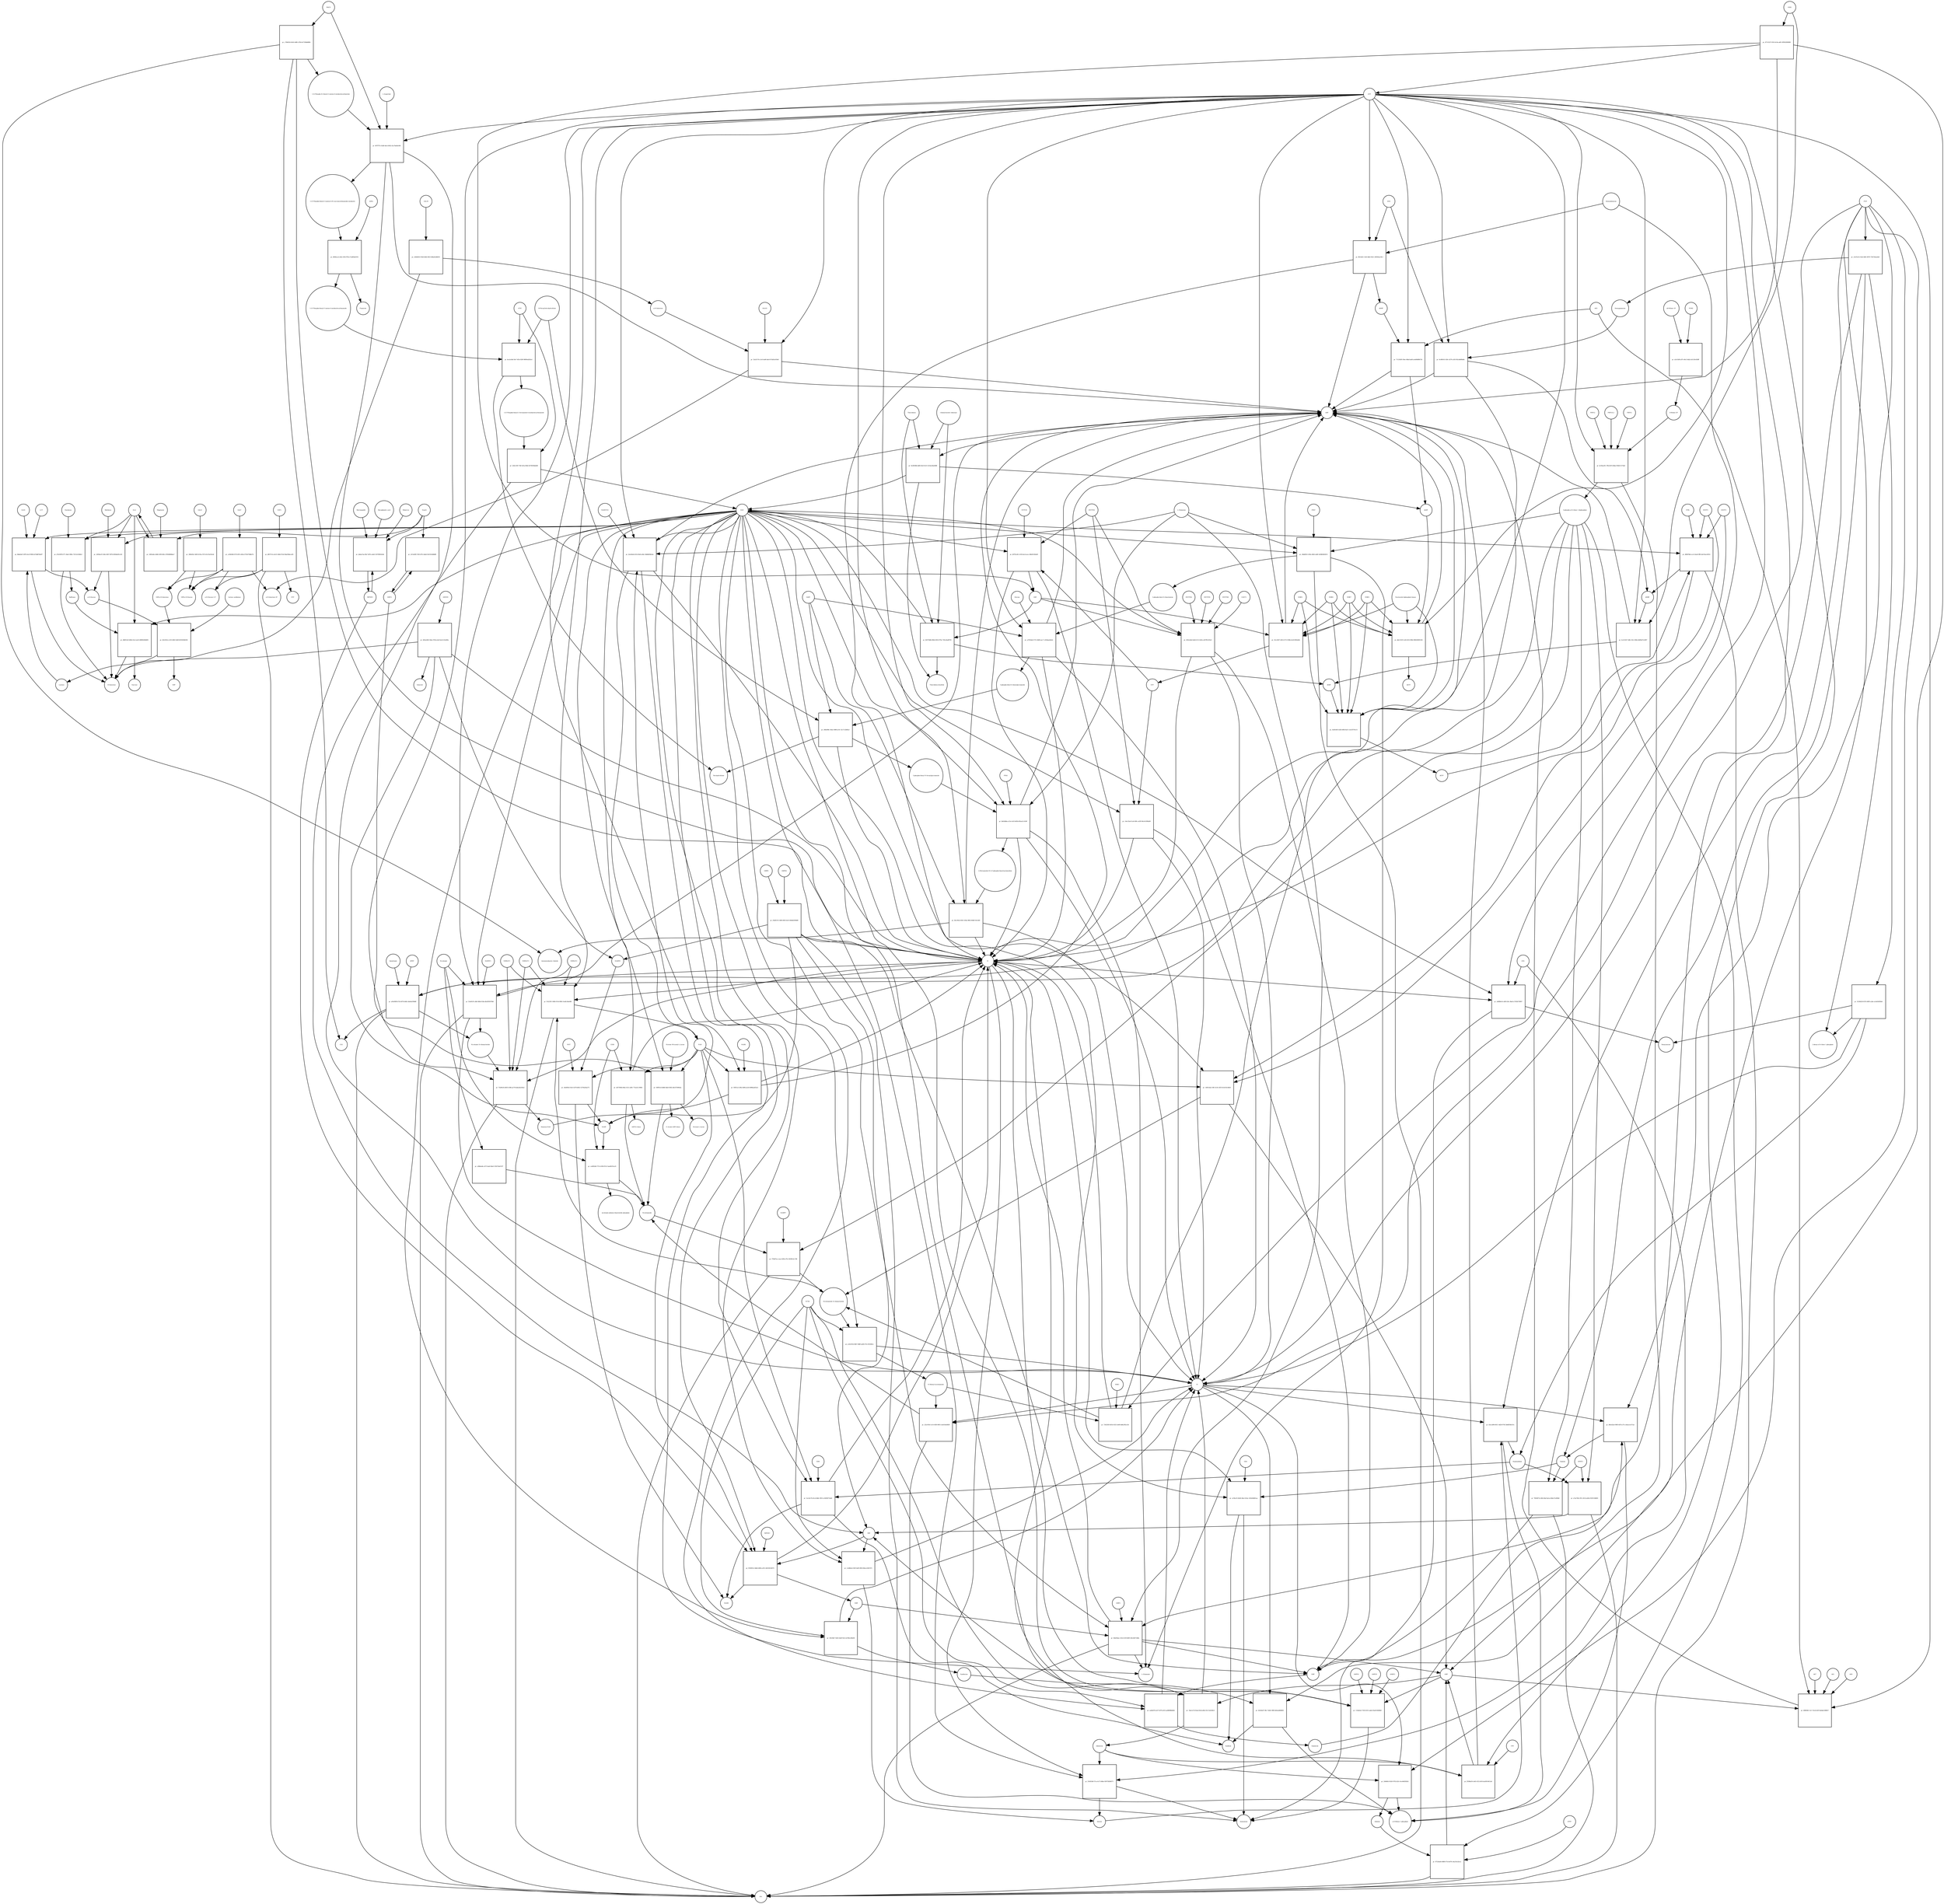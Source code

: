 strict digraph  {
"pr_e5b9d453-91b8-48d2-8023-dfba8cd8d033" [annotation="", bipartite=1, cls=process, fontsize=4, label="pr_e5b9d453-91b8-48d2-8023-dfba8cd8d033", shape=square];
"D-Galactose" [annotation="http_//identifiers.org/CHEBI_27667|http_//identifiers.org/pubchem.compound_439353|http_//identifiers.org/bigg.metabolite_gal_bD", bipartite=0, cls="simple chemical", fontsize=4, label="D-Galactose", shape=circle];
"⍺-D-Galactose" [annotation="http_//identifiers.org/CHEBI_28061|http_//identifiers.org/pubchem.compound_439357|http_//identifiers.org/bigg.metabolite_gal", bipartite=0, cls="simple chemical", fontsize=4, label="⍺-D-Galactose", shape=circle];
GALM [annotation="http_//identifiers.org/uniprot_Q96C23", bipartite=0, cls=macromolecule, fontsize=4, label=GALM, shape=circle];
"pr_52a5317d-c3c6-4a66-bdc6-87afb3c650ef" [annotation="", bipartite=1, cls=process, fontsize=4, label="pr_52a5317d-c3c6-4a66-bdc6-87afb3c650ef", shape=square];
"⍺-D-Galactose-1P" [annotation="http_//identifiers.org/CHEBI_17973|http_//identifiers.org/pubchem.compound_123912|http_//identifiers.org/bigg.metabolite_gal1p", bipartite=0, cls="simple chemical", fontsize=4, label="⍺-D-Galactose-1P", shape=circle];
GALK1 [annotation="http_//identifiers.org/uniprot_P51570", bipartite=0, cls=macromolecule, fontsize=4, label=GALK1, shape=circle];
ATP [annotation="http_//identifiers.org/CHEBI_15422|http_//identifiers.org/pubchem.compound_5957|http_//identifiers.org/bigg.metabolite_atp", bipartite=0, cls="simple chemical", fontsize=4, label=ATP, shape=circle];
ADP [annotation="http_//identifiers.org/CHEBI_16761|http_//identifiers.org/pubchem.compound_6022|http_//identifiers.org/bigg.metabolite_adp", bipartite=0, cls="simple chemical", fontsize=4, label=ADP, shape=circle];
"pr_cef9e0b0-f276-407a-b92a-0754379d8e7b" [annotation="", bipartite=1, cls=process, fontsize=4, label="pr_cef9e0b0-f276-407a-b92a-0754379d8e7b", shape=square];
"UDP-⍺-D-Galactose" [annotation="http_//identifiers.org/CHEBI_66914|http_//identifiers.org/pubchem.compound_18068|http_//identifiers.org/bigg.metabolite_udpgal", bipartite=0, cls="simple chemical", fontsize=4, label="UDP-⍺-D-Galactose", shape=circle];
GALT [annotation="http_//identifiers.org/uniprot_P07902", bipartite=0, cls=macromolecule, fontsize=4, label=GALT, shape=circle];
"UDP-⍺-D-Glucose" [annotation="http_//identifiers.org/CHEBI_46229|http_//identifiers.org/pubchem.compound_8629|http_//identifiers.org/bigg.metabolite_udpg", bipartite=0, cls="simple chemical", fontsize=4, label="UDP-⍺-D-Glucose", shape=circle];
"⍺-D-Glucose-1-P" [annotation="http_//identifiers.org/CHEBI_29042|http_//identifiers.org/pubchem.compound_439165|http_//identifiers.org/bigg.metabolite_g1p", bipartite=0, cls="simple chemical", fontsize=4, label="⍺-D-Glucose-1-P", shape=circle];
"pr_d857511a-4e31-4644-97a0-9baf26beca95" [annotation="", bipartite=1, cls=process, fontsize=4, label="pr_d857511a-4e31-4644-97a0-9baf26beca95", shape=square];
UGP2 [annotation="http_//identifiers.org/uniprot_Q16851", bipartite=0, cls=macromolecule, fontsize=4, label=UGP2, shape=circle];
PPi [annotation="http_//identifiers.org/CHEBI_18361|http_//identifiers.org/pubchem.compound_644102|http_//identifiers.org/bigg.metabolite_ppi", bipartite=0, cls="simple chemical", fontsize=4, label=PPi, shape=circle];
UTP [annotation="http_//identifiers.org/CHEBI_15713|http_//identifiers.org/pubchem.compound_6133|http_//identifiers.org/bigg.metabolite_utp", bipartite=0, cls="simple chemical", fontsize=4, label=UTP, shape=circle];
"pr_3fdfe83e-5409-415b-a73f-5c9c35e39c4d" [annotation="", bipartite=1, cls=process, fontsize=4, label="pr_3fdfe83e-5409-415b-a73f-5c9c35e39c4d", shape=square];
GALE [annotation="http_//identifiers.org/uniprot_Q14376", bipartite=0, cls=macromolecule, fontsize=4, label=GALE, shape=circle];
Lactose [annotation="http_//identifiers.org/CHEBI_17716|http_//identifiers.org/pubchem.compound_440995|http_//identifiers.org/bigg.metabolite_lcts", bipartite=0, cls="simple chemical", fontsize=4, label=Lactose, shape=circle];
"pr_8bda0af1-697b-4cef-9838-e07dd876e6f7" [annotation="", bipartite=1, cls=process, fontsize=4, label="pr_8bda0af1-697b-4cef-9838-e07dd876e6f7", shape=square];
GLB1 [annotation="http_//identifiers.org/uniprot_P16278", bipartite=0, cls=macromolecule, fontsize=4, label=GLB1, shape=circle];
LCT [annotation="http_//identifiers.org/uniprot_P09848", bipartite=0, cls=macromolecule, fontsize=4, label=LCT, shape=circle];
H2O [annotation="http_//identifiers.org/CHEBI_15377|http_//identifiers.org/pubchem.compound_962|http_//identifiers.org/bigg.metabolite_h2o", bipartite=0, cls="simple chemical", fontsize=4, label=H2O, shape=circle];
"⍺-D-Glucose" [annotation="http_//identifiers.org/CHEBI_28102|http_//identifiers.org/pubchem.compound_79025|http_//identifiers.org/bigg.metabolite_glc__D", bipartite=0, cls="simple chemical", fontsize=4, label="⍺-D-Glucose", shape=circle];
"pr_445ee046-1bbe-474d-a2a0-fae5c25e649a" [annotation="", bipartite=1, cls=process, fontsize=4, label="pr_445ee046-1bbe-474d-a2a0-fae5c25e649a", shape=square];
Galacitol [annotation="http_//identifiers.org/CHEBI_16813|http_//identifiers.org/pubchem.compound_11850|http_//identifiers.org/bigg.metabolite_galt", bipartite=0, cls="simple chemical", fontsize=4, label=Galacitol, shape=circle];
AKR1B1 [annotation="http_//identifiers.org/uniprot_P15121", bipartite=0, cls=macromolecule, fontsize=4, label=AKR1B1, shape=circle];
NADP [annotation="http_//identifiers.org/CHEBI_18009|http_//identifiers.org/pubchem.compound_5886|http_//identifiers.org/bigg.metabolite_nadp", bipartite=0, cls="simple chemical", fontsize=4, label=NADP, shape=circle];
NADPH [annotation="http_//identifiers.org/CHEBI_16474|http_//identifiers.org/pubchem.compound_5884|http_//identifiers.org/bigg.metabolite_nadph", bipartite=0, cls="simple chemical", fontsize=4, label=NADPH, shape=circle];
H [annotation="http_//identifiers.org/CHEBI_24636|http_//identifiers.org/pubchem.compound_1038|http_//identifiers.org/bigg.metabolite_h", bipartite=0, cls="simple chemical", fontsize=4, label=H, shape=circle];
Melibiose [annotation="http_//identifiers.org/CHEBI_28053|http_//identifiers.org/pubchem.compound_440658|http_//identifiers.org/bigg.metabolite_melib", bipartite=0, cls="simple chemical", fontsize=4, label=Melibiose, shape=circle];
"pr_1695ba19-1b0e-4047-907b-065b6e85c2d1" [annotation="", bipartite=1, cls=process, fontsize=4, label="pr_1695ba19-1b0e-4047-907b-065b6e85c2d1", shape=square];
GLA [annotation="http_//identifiers.org/uniprot_P06280", bipartite=0, cls=macromolecule, fontsize=4, label=GLA, shape=circle];
Raffinose [annotation="http_//identifiers.org/CHEBI_16634|http_//identifiers.org/pubchem.compound_439242|http_//identifiers.org/bigg.metabolite_raffin", bipartite=0, cls="simple chemical", fontsize=4, label=Raffinose, shape=circle];
"pr_d0bf51d2-b9b4-41a5-abc9-d0894266bf83" [annotation="", bipartite=1, cls=process, fontsize=4, label="pr_d0bf51d2-b9b4-41a5-abc9-d0894266bf83", shape=square];
Sucrose [annotation="http_//identifiers.org/CHEBI_17992|http_//identifiers.org/pubchem.compound_5988|http_//identifiers.org/bigg.metabolite_sucr", bipartite=0, cls="simple chemical", fontsize=4, label=Sucrose, shape=circle];
"pr_d5e5541e-e103-4662-9af8-6033636b5f41" [annotation="", bipartite=1, cls=process, fontsize=4, label="pr_d5e5541e-e103-4662-9af8-6033636b5f41", shape=square];
"lactose synthetase" [annotation="http_//identifiers.org/uniprot_P00709|http_//identifiers.org/uniprot_P15291", bipartite=0, cls=complex, fontsize=4, label="lactose synthetase", shape=circle];
UDP [annotation="http_//identifiers.org/CHEBI_17659|http_//identifiers.org/pubchem.compound_6031|http_//identifiers.org/bigg.metabolite_udp", bipartite=0, cls="simple chemical", fontsize=4, label=UDP, shape=circle];
Stachyose [annotation="http_//identifiers.org/CHEBI_17164|http_//identifiers.org/pubchem.compound_439531|http_//identifiers.org/bigg.metabolite_stys", bipartite=0, cls="simple chemical", fontsize=4, label=Stachyose, shape=circle];
"pr_d7e01ff9-b771-4be5-969e-72512c63d0e3" [annotation="", bipartite=1, cls=process, fontsize=4, label="pr_d7e01ff9-b771-4be5-969e-72512c63d0e3", shape=square];
NAD [annotation="http_//identifiers.org/CHEBI_15846|http_//identifiers.org/pubchem.compound_5892|http_//identifiers.org/bigg.metabolite_nad", bipartite=0, cls="simple chemical", fontsize=4, label=NAD, shape=circle];
"pr_f3ff21a3-2f6a-4b9b-ae24-fd96baa65a5c" [annotation="", bipartite=1, cls=process, fontsize=4, label="pr_f3ff21a3-2f6a-4b9b-ae24-fd96baa65a5c", shape=square];
NADK [annotation="http_//identifiers.org/uniprot_O95544", bipartite=0, cls=macromolecule, fontsize=4, label=NADK, shape=circle];
"pr_e8a0f0e4-56c0-4278-b852-527f4a5ba275" [annotation="", bipartite=1, cls=process, fontsize=4, label="pr_e8a0f0e4-56c0-4278-b852-527f4a5ba275", shape=square];
NADH [annotation="http_//identifiers.org/CHEBI_16908|http_//identifiers.org/pubchem.compound_439153|http_//identifiers.org/bigg.metabolite_nadh", bipartite=0, cls="simple chemical", fontsize=4, label=NADH, shape=circle];
NNT [annotation="http_//identifiers.org/uniprot_Q13423", bipartite=0, cls=macromolecule, fontsize=4, label=NNT, shape=circle];
"Deamino-NAD" [annotation="http_//identifiers.org/CHEBI_18304|http_//identifiers.org/pubchem.compound_135421870|http_//identifiers.org/bigg.metabolite_dnad", bipartite=0, cls="simple chemical", fontsize=4, label="Deamino-NAD", shape=circle];
"pr_3a5af4a8-d154-4fa8-a04e-54b6b836fe4e" [annotation="", bipartite=1, cls=process, fontsize=4, label="pr_3a5af4a8-d154-4fa8-a04e-54b6b836fe4e", shape=square];
NADSYN1 [annotation="urn_miriam_pubmed_12547821|http_//identifiers.org/uniprot_Q6IA69", bipartite=0, cls=macromolecule, fontsize=4, label=NADSYN1, shape=circle];
"L-Glutamine" [annotation="http_//identifiers.org/CHEBI_18050|http_//identifiers.org/pubchem.compound_5961|http_//identifiers.org/bigg.metabolite_gln__L", bipartite=0, cls="simple chemical", fontsize=4, label="L-Glutamine", shape=circle];
"L-Glutamate" [annotation="http_//identifiers.org/CHEBI_16015|http_//identifiers.org/pubchem.compound_33032|http_//identifiers.org/bigg.metabolite_glu__L", bipartite=0, cls="simple chemical", fontsize=4, label="L-Glutamate", shape=circle];
"Nicotinamide D-ribonucleotide" [annotation="http_//identifiers.org/CHEBI_16171|http_//identifiers.org/pubchem.compound_14180", bipartite=0, cls="simple chemical", fontsize=4, label="Nicotinamide D-ribonucleotide", shape=circle];
"pr_f14235f1-9408-47e6-89fd-14edfc4be688" [annotation="", bipartite=1, cls=process, fontsize=4, label="pr_f14235f1-9408-47e6-89fd-14edfc4be688", shape=square];
NMNAT2 [annotation="urn_miriam_pubmed_12359228|http_//identifiers.org/uniprot_Q9BZQ4", bipartite=0, cls=macromolecule, fontsize=4, label=NMNAT2, shape=circle];
NMNAT1 [annotation="urn_miriam_pubmed_12359228|http_//identifiers.org/uniprot_Q9HAN9", bipartite=0, cls=macromolecule, fontsize=4, label=NMNAT1, shape=circle];
NMNAT3 [annotation="urn_miriam_pubmed_17402747|http_//identifiers.org/uniprot_Q96T66", bipartite=0, cls=macromolecule, fontsize=4, label=NMNAT3, shape=circle];
"pr_148514ab-1081-4c9c-8255-6c6c92cfdfe0" [annotation="", bipartite=1, cls=process, fontsize=4, label="pr_148514ab-1081-4c9c-8255-6c6c92cfdfe0", shape=square];
ENPP1 [annotation="http_//identifiers.org/uniprot_P22413", bipartite=0, cls=macromolecule, fontsize=4, label=ENPP1, shape=circle];
ENPP3 [annotation="http_//identifiers.org/uniprot_O14638", bipartite=0, cls=macromolecule, fontsize=4, label=ENPP3, shape=circle];
AMP [annotation="http_//identifiers.org/CHEBI_16027|http_//identifiers.org/pubchem.compound_6083|http_//identifiers.org/bigg.metabolite_amp", bipartite=0, cls="simple chemical", fontsize=4, label=AMP, shape=circle];
"N-Ribosyl-nicotinamide" [annotation="http_//identifiers.org/CHEBI_15927|http_//identifiers.org/pubchem.compound_439924|http_//identifiers.org/bigg.metabolite_rnam", bipartite=0, cls="simple chemical", fontsize=4, label="N-Ribosyl-nicotinamide", shape=circle];
"pr_7245283f-d61b-4525-a0d9-bd8a3f42c2fe" [annotation="", bipartite=1, cls=process, fontsize=4, label="pr_7245283f-d61b-4525-a0d9-bd8a3f42c2fe", shape=square];
NRK1 [annotation="http_//identifiers.org/uniprot_Q9NWW6", bipartite=0, cls=macromolecule, fontsize=4, label=NRK1, shape=circle];
"pr_ec6c651b-84b7-48df-aa84-472c316340ce" [annotation="", bipartite=1, cls=process, fontsize=4, label="pr_ec6c651b-84b7-48df-aa84-472c316340ce", shape=square];
NT5E [annotation="urn_miriam_pubmed_2848759|http_//identifiers.org/uniprot_P21589", bipartite=0, cls=macromolecule, fontsize=4, label=NT5E, shape=circle];
Pi [annotation="http_//identifiers.org/CHEBI_18367|http_//identifiers.org/pubchem.compound_1061|http_//identifiers.org/bigg.metabolite_pi", bipartite=0, cls="simple chemical", fontsize=4, label=Pi, shape=circle];
Nicotinate [annotation="http_//identifiers.org/CHEBI_32544|http_//identifiers.org/pubchem.compound_937|http_//identifiers.org/bigg.metabolite_nicnt", bipartite=0, cls="simple chemical", fontsize=4, label=Nicotinate, shape=circle];
"pr_ce4002d4-757a-4196-87e5-5aed61f3ca31" [annotation="", bipartite=1, cls=process, fontsize=4, label="pr_ce4002d4-757a-4196-87e5-5aed61f3ca31", shape=square];
Nicotinamide [annotation="http_//identifiers.org/CHEBI_17154|http_//identifiers.org/pubchem.compound_936|http_//identifiers.org/bigg.metabolite_ncam", bipartite=0, cls="simple chemical", fontsize=4, label=Nicotinamide, shape=circle];
CD38 [annotation="urn_miriam_pubmed_16690024|http_//identifiers.org/uniprot_P28907", bipartite=0, cls=macromolecule, fontsize=4, label=CD38, shape=circle];
"nicotinate-adenine dinucleotide phosphate" [annotation="http_//identifiers.org/CHEBI_75967|http_//identifiers.org/pubchem.compound_71768143", bipartite=0, cls="simple chemical", fontsize=4, label="nicotinate-adenine dinucleotide phosphate", shape=circle];
"pr_f764d7ea-ceaa-420b-a79c-6029fcfec7d8" [annotation="", bipartite=1, cls=process, fontsize=4, label="pr_f764d7ea-ceaa-420b-a79c-6029fcfec7d8", shape=square];
NAMPT [annotation="http_//identifiers.org/uniprot_P43490", bipartite=0, cls=macromolecule, fontsize=4, label=NAMPT, shape=circle];
"5-phospho-⍺-D-ribose 1-diphosphate" [annotation="http_//identifiers.org/CHEBI_17111|http_//identifiers.org/pubchem.compound_7339|http_//identifiers.org/bigg.metabolite_prpp", bipartite=0, cls="simple chemical", fontsize=4, label="5-phospho-⍺-D-ribose 1-diphosphate", shape=circle];
"pr_322cf454-5c16-45f8-9693-cbe418ed4fd9" [annotation="", bipartite=1, cls=process, fontsize=4, label="pr_322cf454-5c16-45f8-9693-cbe418ed4fd9", shape=square];
PNP [annotation="http_//identifiers.org/uniprot_P00491", bipartite=0, cls=macromolecule, fontsize=4, label=PNP, shape=circle];
"⍺-D-Ribose 1-phosphate" [annotation="http_//identifiers.org/CHEBI_16300|http_//identifiers.org/pubchem.compound_439236|http_//identifiers.org/bigg.metabolite_r1p", bipartite=0, cls="simple chemical", fontsize=4, label="⍺-D-Ribose 1-phosphate", shape=circle];
"pr_93ff01e4-b8b8-4da0-8382-dd1d7309feba" [annotation="", bipartite=1, cls=process, fontsize=4, label="pr_93ff01e4-b8b8-4da0-8382-dd1d7309feba", shape=square];
SIRT5 [annotation="urn_miriam_pubmed_17694089|http_//identifiers.org/uniprot_Q9NXA8", bipartite=0, cls=macromolecule, fontsize=4, label=SIRT5, shape=circle];
"Histone N6-acetyl-L-lysine" [annotation="http_//identifiers.org/pubchem.substance_5094", bipartite=0, cls="simple chemical", fontsize=4, label="Histone N6-acetyl-L-lysine", shape=circle];
"O-Acetyl-ADP-ribose" [annotation="http_//identifiers.org/CHEBI_76279|http_//identifiers.org/pubchem.compound_72193709", bipartite=0, cls="simple chemical", fontsize=4, label="O-Acetyl-ADP-ribose", shape=circle];
"Histone-L-lysine" [annotation="http_//identifiers.org/CHEBI_5738|http_//identifiers.org/pubchem.substance_5447|http_//identifiers.org/pubchem.substance_223439948", bipartite=0, cls="simple chemical", fontsize=4, label="Histone-L-lysine", shape=circle];
"pr_e657494d-d9ae-4121-a681-77eee5c1966b" [annotation="", bipartite=1, cls=process, fontsize=4, label="pr_e657494d-d9ae-4121-a681-77eee5c1966b", shape=square];
"ADP-D-ribose" [annotation="http_//identifiers.org/CHEBI_16960|http_//identifiers.org/pubchem.compound_33576", bipartite=0, cls="simple chemical", fontsize=4, label="ADP-D-ribose", shape=circle];
"Nicotinate D-ribonucleotide" [annotation="http_//identifiers.org/CHEBI_15763|http_//identifiers.org/pubchem.compound_121992|http_//identifiers.org/bigg.metabolite_nicrnt", bipartite=0, cls="simple chemical", fontsize=4, label="Nicotinate D-ribonucleotide", shape=circle];
"pr_75a90e54-d835-439b-ae79-6eda2da1b0a2" [annotation="", bipartite=1, cls=process, fontsize=4, label="pr_75a90e54-d835-439b-ae79-6eda2da1b0a2", shape=square];
Quinolinate [annotation="http_//identifiers.org/CHEBI_16675|http_//identifiers.org/pubchem.compound_1066|http_//identifiers.org/bigg.metabolite_quln", bipartite=0, cls="simple chemical", fontsize=4, label=Quinolinate, shape=circle];
"pr_af4e9089-b73d-4f76-b46b-3de6dcf99d8f" [annotation="", bipartite=1, cls=process, fontsize=4, label="pr_af4e9089-b73d-4f76-b46b-3de6dcf99d8f", shape=square];
QPRT [annotation="http_//identifiers.org/uniprot_Q15274", bipartite=0, cls=macromolecule, fontsize=4, label=QPRT, shape=circle];
CO2 [annotation="http_//identifiers.org/CHEBI_16526|http_//identifiers.org/pubchem.compound_280|http_//identifiers.org/bigg.metabolite_co2", bipartite=0, cls="simple chemical", fontsize=4, label=CO2, shape=circle];
"pr_55a0fcf0-cdb0-46bb-91bb-dfa8395679b6" [annotation="", bipartite=1, cls=process, fontsize=4, label="pr_55a0fcf0-cdb0-46bb-91bb-dfa8395679b6", shape=square];
NAPRT1 [annotation="http_//identifiers.org/uniprot_Q6XQN6", bipartite=0, cls=macromolecule, fontsize=4, label=NAPRT1, shape=circle];
"pr_e0b8aa8a-cb73-4ae0-b6a5-55637da015f7" [annotation="", bipartite=1, cls=process, fontsize=4, label="pr_e0b8aa8a-cb73-4ae0-b6a5-55637da015f7", shape=square];
"⍺D-Ribose 1P" [annotation="http_//identifiers.org/CHEBI_16300|http_//identifiers.org/pubchem.compound_439236|http_//identifiers.org/bigg.metabolite_r1p", bipartite=0, cls="simple chemical", fontsize=4, label="⍺D-Ribose 1P", shape=circle];
"pr_e2e31df4-af7e-46c3-bd2a-fa5120c828ff" [annotation="", bipartite=1, cls=process, fontsize=4, label="pr_e2e31df4-af7e-46c3-bd2a-fa5120c828ff", shape=square];
"D-Ribose 5P" [annotation="http_//identifiers.org/CHEBI_78679|http_//identifiers.org/pubchem.compound_439167", bipartite=0, cls="simple chemical", fontsize=4, label="D-Ribose 5P", shape=circle];
PGM2 [annotation="http_//identifiers.org/uniprot_Q96G03", bipartite=0, cls=macromolecule, fontsize=4, label=PGM2, shape=circle];
"pr_bc50aa39-c78b-4b74-84da-f59d211574e8" [annotation="", bipartite=1, cls=process, fontsize=4, label="pr_bc50aa39-c78b-4b74-84da-f59d211574e8", shape=square];
PRPS1 [annotation="http_//identifiers.org/uniprot_P60891", bipartite=0, cls=macromolecule, fontsize=4, label=PRPS1, shape=circle];
PRPS2 [annotation="http_//identifiers.org/uniprot_P11908", bipartite=0, cls=macromolecule, fontsize=4, label=PRPS2, shape=circle];
PRPS1L1 [annotation="http_//identifiers.org/uniprot_P21108", bipartite=0, cls=macromolecule, fontsize=4, label=PRPS1L1, shape=circle];
"pr_24bd8161-403a-4642-ab4f-2e9482663015" [annotation="", bipartite=1, cls=process, fontsize=4, label="pr_24bd8161-403a-4642-ab4f-2e9482663015", shape=square];
"5-phospho-beta-D-ribosylamine" [annotation="http_//identifiers.org/CHEBI_37737|http_//identifiers.org/pubchem.compound_439905|http_//identifiers.org/bigg.metabolite_pram", bipartite=0, cls="simple chemical", fontsize=4, label="5-phospho-beta-D-ribosylamine", shape=circle];
PPAT [annotation="http_//identifiers.org/uniprot_Q06203", bipartite=0, cls=macromolecule, fontsize=4, label=PPAT, shape=circle];
"pr_a37b54a0-5731-4b00-aec7-c41bbaa44e4c" [annotation="", bipartite=1, cls=process, fontsize=4, label="pr_a37b54a0-5731-4b00-aec7-c41bbaa44e4c", shape=square];
"5-phospho-beta-D-ribosylglycinamide" [annotation="http_//identifiers.org/CHEBI_143788|http_//identifiers.org/pubchem.compound_129630972|http_//identifiers.org/bigg.metabolite_gar", bipartite=0, cls="simple chemical", fontsize=4, label="5-phospho-beta-D-ribosylglycinamide", shape=circle];
GART [annotation="http_//identifiers.org/uniprot_P22102", bipartite=0, cls=macromolecule, fontsize=4, label=GART, shape=circle];
Glycine [annotation="http_//identifiers.org/CHEBI_15428|http_//identifiers.org/pubchem.compound_750|http_//identifiers.org/bigg.metabolite_gly", bipartite=0, cls="simple chemical", fontsize=4, label=Glycine, shape=circle];
"pr_368a988c-40ae-4988-ac9c-52c7c52bf6a3" [annotation="", bipartite=1, cls=process, fontsize=4, label="pr_368a988c-40ae-4988-ac9c-52c7c52bf6a3", shape=square];
"5-phosphoribosyl-N-formylglycinamide" [annotation="http_//identifiers.org/pubchem.compound_129652037|http_//identifiers.org/bigg.metabolite_fgam", bipartite=0, cls="simple chemical", fontsize=4, label="5-phosphoribosyl-N-formylglycinamide", shape=circle];
"10-Formyltetrahydrofolate" [annotation="http_//identifiers.org/CHEBI_15637|http_//identifiers.org/pubchem.compound_135450591|http_//identifiers.org/bigg.metabolite_10fthf", bipartite=0, cls="simple chemical", fontsize=4, label="10-Formyltetrahydrofolate", shape=circle];
Tetrahydrofolate [annotation="http_//identifiers.org/CHEBI_67016|http_//identifiers.org/pubchem.compound_135444742|http_//identifiers.org/bigg.metabolite_thf", bipartite=0, cls="simple chemical", fontsize=4, label=Tetrahydrofolate, shape=circle];
"pr_bb43ddba-a13e-4c63-b65b-bf5ae3c1434f" [annotation="", bipartite=1, cls=process, fontsize=4, label="pr_bb43ddba-a13e-4c63-b65b-bf5ae3c1434f", shape=square];
"2-(Formamido)-N1-(5'-phosphoribosyl)acetamidine" [annotation="http_//identifiers.org/pubchem.compound_5462266|http_//identifiers.org/bigg.metabolite_fpram", bipartite=0, cls="simple chemical", fontsize=4, label="2-(Formamido)-N1-(5'-phosphoribosyl)acetamidine", shape=circle];
PFAS [annotation="http_//identifiers.org/uniprot_O15067", bipartite=0, cls=macromolecule, fontsize=4, label=PFAS, shape=circle];
"pr_3b1c96cd-6561-456a-9892-60dfe7e0c449" [annotation="", bipartite=1, cls=process, fontsize=4, label="pr_3b1c96cd-6561-456a-9892-60dfe7e0c449", shape=square];
"Aminoimidazole ribotide" [annotation="http_//identifiers.org/CHEBI_138560|http_//identifiers.org/pubchem.compound_161500|http_//identifiers.org/bigg.metabolite_airs", bipartite=0, cls="simple chemical", fontsize=4, label="Aminoimidazole ribotide", shape=circle];
"pr_c706d524-4b16-4d8f-a796-6e7339ddd80b" [annotation="", bipartite=1, cls=process, fontsize=4, label="pr_c706d524-4b16-4d8f-a796-6e7339ddd80b", shape=square];
"1-(5-Phospho-D-ribosyl)-5-amino-4-imidazolecarboxylate" [annotation="http_//identifiers.org/CHEBI_28413|http_//identifiers.org/pubchem.compound_165388|http_//identifiers.org/bigg.metabolite_5aizc", bipartite=0, cls="simple chemical", fontsize=4, label="1-(5-Phospho-D-ribosyl)-5-amino-4-imidazolecarboxylate", shape=circle];
PAICS [annotation="http_//identifiers.org/uniprot_P22234", bipartite=0, cls=macromolecule, fontsize=4, label=PAICS, shape=circle];
"pr_697f7f7e-63d8-4dc4-8042-d1a78a66e940" [annotation="", bipartite=1, cls=process, fontsize=4, label="pr_697f7f7e-63d8-4dc4-8042-d1a78a66e940", shape=square];
"1-(5'-Phosphoribosyl)-5-amino-4-(N-succinocarboxamide)-imidazole" [annotation="http_//identifiers.org/CHEBI_18319|http_//identifiers.org/pubchem.compound_160666", bipartite=0, cls="simple chemical", fontsize=4, label="1-(5'-Phosphoribosyl)-5-amino-4-(N-succinocarboxamide)-imidazole", shape=circle];
"L-Aspartate" [annotation="http_//identifiers.org/CHEBI_17053|http_//identifiers.org/pubchem.compound_5960|http_//identifiers.org/bigg.metabolite_asp__L", bipartite=0, cls="simple chemical", fontsize=4, label="L-Aspartate", shape=circle];
"pr_8406eca2-af4e-41fb-978e-e7ad85de9191" [annotation="", bipartite=1, cls=process, fontsize=4, label="pr_8406eca2-af4e-41fb-978e-e7ad85de9191", shape=square];
"1-(5'-Phosphoribosyl)-5-amino-4-imidazolecarboxamide" [annotation="http_//identifiers.org/CHEBI_18406|http_//identifiers.org/pubchem.compound_65110|http_//identifiers.org/bigg.metabolite_aicar", bipartite=0, cls="simple chemical", fontsize=4, label="1-(5'-Phosphoribosyl)-5-amino-4-imidazolecarboxamide", shape=circle];
ADSL [annotation="http_//identifiers.org/uniprot_P30566", bipartite=0, cls=macromolecule, fontsize=4, label=ADSL, shape=circle];
Fumarate [annotation="http_//identifiers.org/CHEBI_29806|http_//identifiers.org/pubchem.compound_5460307|http_//identifiers.org/bigg.metabolite_fum", bipartite=0, cls="simple chemical", fontsize=4, label=Fumarate, shape=circle];
"pr_4ce2e3dd-50e7-4f3e-820f-98f00ed202e1" [annotation="", bipartite=1, cls=process, fontsize=4, label="pr_4ce2e3dd-50e7-4f3e-820f-98f00ed202e1", shape=square];
"1-(5'-Phosphoribosyl)-5-formamido-4-imidazolecarboxamide" [annotation="http_//identifiers.org/CHEBI_18381|http_//identifiers.org/pubchem.compound_166760|http_//identifiers.org/bigg.metabolite_fprica", bipartite=0, cls="simple chemical", fontsize=4, label="1-(5'-Phosphoribosyl)-5-formamido-4-imidazolecarboxamide", shape=circle];
ATIC [annotation="http_//identifiers.org/uniprot_P31939", bipartite=0, cls=macromolecule, fontsize=4, label=ATIC, shape=circle];
"pr_2d3e13f0-754f-425a-80d2-8276039deb68" [annotation="", bipartite=1, cls=process, fontsize=4, label="pr_2d3e13f0-754f-425a-80d2-8276039deb68", shape=square];
IMP [annotation="http_//identifiers.org/CHEBI_17202|http_//identifiers.org/pubchem.compound_135398640|http_//identifiers.org/bigg.metabolite_imp", bipartite=0, cls="simple chemical", fontsize=4, label=IMP, shape=circle];
"pr_f550831e-4bdb-449b-ac85-cb6329c9d372" [annotation="", bipartite=1, cls=process, fontsize=4, label="pr_f550831e-4bdb-449b-ac85-cb6329c9d372", shape=square];
XMP [annotation="http_//identifiers.org/CHEBI_15652|http_//identifiers.org/pubchem.compound_73323|http_//identifiers.org/bigg.metabolite_xmp", bipartite=0, cls="simple chemical", fontsize=4, label=XMP, shape=circle];
IMPDH1 [annotation="http_//identifiers.org/uniprot_P20839", bipartite=0, cls=macromolecule, fontsize=4, label=IMPDH1, shape=circle];
IMPDH2 [annotation="http_//identifiers.org/uniprot_P12268", bipartite=0, cls=macromolecule, fontsize=4, label=IMPDH2, shape=circle];
"pr_66a65bae-c9cb-4139-b60f-3d1e44572d8a" [annotation="", bipartite=1, cls=process, fontsize=4, label="pr_66a65bae-c9cb-4139-b60f-3d1e44572d8a", shape=square];
GMP [annotation="http_//identifiers.org/CHEBI_17345|http_//identifiers.org/pubchem.compound_135398631|http_//identifiers.org/bigg.metabolite_gmp", bipartite=0, cls="simple chemical", fontsize=4, label=GMP, shape=circle];
GMPS [annotation="urn_miriam_pubmed_8089153|http_//identifiers.org/uniprot_P49915", bipartite=0, cls=macromolecule, fontsize=4, label=GMPS, shape=circle];
"pr_d7115237-0316-4c9a-ad01-0f95629fd989" [annotation="", bipartite=1, cls=process, fontsize=4, label="pr_d7115237-0316-4c9a-ad01-0f95629fd989", shape=square];
GDP [annotation="http_//identifiers.org/CHEBI_17552|http_//identifiers.org/pubchem.compound_135398619|http_//identifiers.org/bigg.metabolite_gdp", bipartite=0, cls="simple chemical", fontsize=4, label=GDP, shape=circle];
GUK1 [annotation="urn_miriam_pubmed_8663313|http_//identifiers.org/uniprot_Q16774", bipartite=0, cls=macromolecule, fontsize=4, label=GUK1, shape=circle];
"pr_25cc6927-d614-4713-958b-4cd210f0eb4b" [annotation="", bipartite=1, cls=process, fontsize=4, label="pr_25cc6927-d614-4713-958b-4cd210f0eb4b", shape=square];
GTP [annotation="http_//identifiers.org/CHEBI_15996|http_//identifiers.org/pubchem.compound_35398633|http_//identifiers.org/bigg.metabolite_gtp", bipartite=0, cls="simple chemical", fontsize=4, label=GTP, shape=circle];
NME3 [annotation="http_//identifiers.org/uniprot_Q13232", bipartite=0, cls=macromolecule, fontsize=4, label=NME3, shape=circle];
"Nucleoside diphosphate kinase" [annotation="http_//identifiers.org/uniprot_P15531|http_//identifiers.org/uniprot_P22392", bipartite=0, cls=complex, fontsize=4, label="Nucleoside diphosphate kinase", shape=circle];
NME5 [annotation="http_//identifiers.org/uniprot_P56597", bipartite=0, cls=macromolecule, fontsize=4, label=NME5, shape=circle];
NME6 [annotation="http_//identifiers.org/uniprot_O75414", bipartite=0, cls=macromolecule, fontsize=4, label=NME6, shape=circle];
NME7 [annotation="http_//identifiers.org/uniprot_Q9Y5B8", bipartite=0, cls=macromolecule, fontsize=4, label=NME7, shape=circle];
"pr_82073b8b-96b4-4916-979e-729ce9ad8795" [annotation="", bipartite=1, cls=process, fontsize=4, label="pr_82073b8b-96b4-4916-979e-729ce9ad8795", shape=square];
dGDP [annotation="http_//identifiers.org/CHEBI_28862|http_//identifiers.org/pubchem.compound_135398595|http_//identifiers.org/bigg.metabolite_dgdp", bipartite=0, cls="simple chemical", fontsize=4, label=dGDP, shape=circle];
"ribonucleoside reductase" [annotation="http_//identifiers.org/uniprot_P23921|http_//identifiers.org/uniprot_P31350|http_//identifiers.org/uniprot_Q7LG56", bipartite=0, cls=complex, fontsize=4, label="ribonucleoside reductase", shape=circle];
Thioredoxin [annotation="http_//identifiers.org/CHEBI_15033|http_//identifiers.org/pubchem.substance_223441017|http_//identifiers.org/pubchem.substance_3635", bipartite=0, cls="simple chemical", fontsize=4, label=Thioredoxin, shape=circle];
"Thioredoxin disulfide" [annotation="http_//identifiers.org/CHEBI_18191|http_//identifiers.org/pubchem.substance_11533266|http_//identifiers.org/pubchem.substance_3636", bipartite=0, cls="simple chemical", fontsize=4, label="Thioredoxin disulfide", shape=circle];
"pr_1b281d03-ed3d-4f6b-8a31-cdc2f5701e11" [annotation="", bipartite=1, cls=process, fontsize=4, label="pr_1b281d03-ed3d-4f6b-8a31-cdc2f5701e11", shape=square];
dGTP [annotation="http_//identifiers.org/CHEBI_16497|http_//identifiers.org/pubchem.compound_135398599|http_//identifiers.org/bigg.metabolite_dgtp", bipartite=0, cls="simple chemical", fontsize=4, label=dGTP, shape=circle];
dGMP [annotation="http_//identifiers.org/CHEBI_16192|http_//identifiers.org/pubchem.compound_135398597|http_//identifiers.org/bigg.metabolite_dgmp", bipartite=0, cls="simple chemical", fontsize=4, label=dGMP, shape=circle];
"pr_5cc612b7-5d8c-45c2-8fde-bb99e07a3997" [annotation="", bipartite=1, cls=process, fontsize=4, label="pr_5cc612b7-5d8c-45c2-8fde-bb99e07a3997", shape=square];
Deoxyguanosine [annotation="http_//identifiers.org/CHEBI_17172|http_//identifiers.org/pubchem.compound_135398592|http_//identifiers.org/bigg.metabolite_dgsn", bipartite=0, cls="simple chemical", fontsize=4, label=Deoxyguanosine, shape=circle];
"pr_0c498161-620c-4270-a183-f02cbb89bd6c" [annotation="", bipartite=1, cls=process, fontsize=4, label="pr_0c498161-620c-4270-a183-f02cbb89bd6c", shape=square];
DCK [annotation="http_//identifiers.org/uniprot_P27707", bipartite=0, cls=macromolecule, fontsize=4, label=DCK, shape=circle];
"pr_c0a7dc1b-10a4-4b81-8076-73b729eaebd1" [annotation="", bipartite=1, cls=process, fontsize=4, label="pr_c0a7dc1b-10a4-4b81-8076-73b729eaebd1", shape=square];
Guanine [annotation="http_//identifiers.org/CHEBI_16235|http_//identifiers.org/pubchem.compound_135398634|http_//identifiers.org/bigg.metabolite_gua", bipartite=0, cls="simple chemical", fontsize=4, label=Guanine, shape=circle];
"2-deoxy-⍺-D-ribose 1-phosphate" [annotation="http_//identifiers.org/CHEBI_28542|http_//identifiers.org/pubchem.compound_439287|http_//identifiers.org/bigg.metabolite_2dr1p", bipartite=0, cls="simple chemical", fontsize=4, label="2-deoxy-⍺-D-ribose 1-phosphate", shape=circle];
"pr_489d7b6e-ecc6-4ea6-9ff4-de51faa14914" [annotation="", bipartite=1, cls=process, fontsize=4, label="pr_489d7b6e-ecc6-4ea6-9ff4-de51faa14914", shape=square];
ITPA [annotation="http_//identifiers.org/uniprot_Q9BY32", bipartite=0, cls=macromolecule, fontsize=4, label=ITPA, shape=circle];
"pr_79036f74-c664-46af-be2a-464e27a369b4" [annotation="", bipartite=1, cls=process, fontsize=4, label="pr_79036f74-c664-46af-be2a-464e27a369b4", shape=square];
HPRT1 [annotation="http_//identifiers.org/uniprot_P00492", bipartite=0, cls=macromolecule, fontsize=4, label=HPRT1, shape=circle];
Guanosine [annotation="http_//identifiers.org/CHEBI_16750|http_//identifiers.org/pubchem.compound_135398635|http_//identifiers.org/bigg.metabolite_gsn", bipartite=0, cls="simple chemical", fontsize=4, label=Guanosine, shape=circle];
"pr_48eed2a4-908f-4d7d-a75c-a0aea1cb71ae" [annotation="", bipartite=1, cls=process, fontsize=4, label="pr_48eed2a4-908f-4d7d-a75c-a0aea1cb71ae", shape=square];
"pr_eedfa97b-4c97-4f79-af33-aa96898b46b1" [annotation="", bipartite=1, cls=process, fontsize=4, label="pr_eedfa97b-4c97-4f79-af33-aa96898b46b1", shape=square];
"pr_40791a56-1c09-4ecd-acac-d8e82320ebf1" [annotation="", bipartite=1, cls=process, fontsize=4, label="pr_40791a56-1c09-4ecd-acac-d8e82320ebf1", shape=square];
ENTPD2 [annotation="http_//identifiers.org/uniprot_Q9Y5L3", bipartite=0, cls=macromolecule, fontsize=4, label=ENTPD2, shape=circle];
NTPCR [annotation="http_//identifiers.org/uniprot_Q9BSD7", bipartite=0, cls=macromolecule, fontsize=4, label=NTPCR, shape=circle];
"pr_c0ec32ed-5ce8-4f6c-a439-94c0c0308a90" [annotation="", bipartite=1, cls=process, fontsize=4, label="pr_c0ec32ed-5ce8-4f6c-a439-94c0c0308a90", shape=square];
"pr_459ce8a6-6a64-4112-b43e-a567ffc635e5" [annotation="", bipartite=1, cls=process, fontsize=4, label="pr_459ce8a6-6a64-4112-b43e-a567ffc635e5", shape=square];
ENTPD4 [annotation="http_//identifiers.org/uniprot_Q9Y227", bipartite=0, cls=macromolecule, fontsize=4, label=ENTPD4, shape=circle];
ENTPD5 [annotation="http_//identifiers.org/uniprot_O75356", bipartite=0, cls=macromolecule, fontsize=4, label=ENTPD5, shape=circle];
ENTPD6 [annotation="http_//identifiers.org/uniprot_O75354", bipartite=0, cls=macromolecule, fontsize=4, label=ENTPD6, shape=circle];
CANT1 [annotation="http_//identifiers.org/uniprot_Q8WVQ1", bipartite=0, cls=macromolecule, fontsize=4, label=CANT1, shape=circle];
"pr_25bd5155-3408-4963-b5c9-d04b02f49bf8" [annotation="", bipartite=1, cls=process, fontsize=4, label="pr_25bd5155-3408-4963-b5c9-d04b02f49bf8", shape=square];
GMPR [annotation="http_//identifiers.org/uniprot_P36959", bipartite=0, cls=macromolecule, fontsize=4, label=GMPR, shape=circle];
GMPR2 [annotation="http_//identifiers.org/uniprot_Q9P2T1", bipartite=0, cls=macromolecule, fontsize=4, label=GMPR2, shape=circle];
Ammonium [annotation="http_//identifiers.org/CHEBI_28938|http_//identifiers.org/pubchem.compound_223|http_//identifiers.org/bigg.metabolite_nh4", bipartite=0, cls="simple chemical", fontsize=4, label=Ammonium, shape=circle];
"pr_112be4e3-7418-4331-ada0-45a6316fd0b9" [annotation="", bipartite=1, cls=process, fontsize=4, label="pr_112be4e3-7418-4331-ada0-45a6316fd0b9", shape=square];
AMDP2 [annotation="http_//identifiers.org/uniprot_Q01433", bipartite=0, cls=macromolecule, fontsize=4, label=AMDP2, shape=circle];
AMPD1 [annotation="http_//identifiers.org/uniprot_P23109", bipartite=0, cls=macromolecule, fontsize=4, label=AMPD1, shape=circle];
AMPD3 [annotation="http_//identifiers.org/uniprot_Q01432", bipartite=0, cls=macromolecule, fontsize=4, label=AMPD3, shape=circle];
"pr_3f2238e7-0e02-4edf-92c4-af19bce48a94" [annotation="", bipartite=1, cls=process, fontsize=4, label="pr_3f2238e7-0e02-4edf-92c4-af19bce48a94", shape=square];
Xanthosine [annotation="http_//identifiers.org/CHEBI_18107|http_//identifiers.org/pubchem.compound_64959|http_//identifiers.org/bigg.metabolite_xtsn", bipartite=0, cls="simple chemical", fontsize=4, label=Xanthosine, shape=circle];
"pr_43418e07-96c7-40d1-99f0-8d3ea66f8695" [annotation="", bipartite=1, cls=process, fontsize=4, label="pr_43418e07-96c7-40d1-99f0-8d3ea66f8695", shape=square];
Xanthine [annotation="http_//identifiers.org/CHEBI_15318|http_//identifiers.org/pubchem.compound_1188|http_//identifiers.org/bigg.metabolite_xan", bipartite=0, cls="simple chemical", fontsize=4, label=Xanthine, shape=circle];
"pr_1cdd8a2e-fd3f-4a85-8f26-68ace24b7d72" [annotation="", bipartite=1, cls=process, fontsize=4, label="pr_1cdd8a2e-fd3f-4a85-8f26-68ace24b7d72", shape=square];
Inosine [annotation="http_//identifiers.org/CHEBI_17596|http_//identifiers.org/pubchem.compound_35398641|http_//identifiers.org/bigg.metabolite_ins", bipartite=0, cls="simple chemical", fontsize=4, label=Inosine, shape=circle];
"pr_62eca896-8611-4d28-974f-2b8df50b1b7a" [annotation="", bipartite=1, cls=process, fontsize=4, label="pr_62eca896-8611-4d28-974f-2b8df50b1b7a", shape=square];
Hypoxanthine [annotation="http_//identifiers.org/CHEBI_17368|http_//identifiers.org/pubchem.compound_135398638|http_//identifiers.org/bigg.metabolite_hxan", bipartite=0, cls="simple chemical", fontsize=4, label=Hypoxanthine, shape=circle];
"pr_5ce1dc76-d1cd-4b8c-9931-a53695f73eb0" [annotation="", bipartite=1, cls=process, fontsize=4, label="pr_5ce1dc76-d1cd-4b8c-9931-a53695f73eb0", shape=square];
XDH [annotation="http_//identifiers.org/uniprot_P47989", bipartite=0, cls=macromolecule, fontsize=4, label=XDH, shape=circle];
"pr_a15fecf3-4b36-40a2-9c6a-1262d3d661aa" [annotation="", bipartite=1, cls=process, fontsize=4, label="pr_a15fecf3-4b36-40a2-9c6a-1262d3d661aa", shape=square];
GDA [annotation="http_//identifiers.org/uniprot_Q9Y2T3", bipartite=0, cls=macromolecule, fontsize=4, label=GDA, shape=circle];
"pr_a7ee70b1-ff31-4514-ab5b-f33f315480f2" [annotation="", bipartite=1, cls=process, fontsize=4, label="pr_a7ee70b1-ff31-4514-ab5b-f33f315480f2", shape=square];
Adenosine [annotation="http_//identifiers.org/CHEBI_16335|http_//identifiers.org/pubchem.compound_60961|http_//identifiers.org/bigg.metabolite_adn", bipartite=0, cls="simple chemical", fontsize=4, label=Adenosine, shape=circle];
"pr_5543f3d0-57ca-4c72-8dbe-9307583b6571" [annotation="", bipartite=1, cls=process, fontsize=4, label="pr_5543f3d0-57ca-4c72-8dbe-9307583b6571", shape=square];
ADA [annotation="http_//identifiers.org/uniprot_P00813", bipartite=0, cls=macromolecule, fontsize=4, label=ADA, shape=circle];
"pr_f5588a59-cb45-4152-bf16-ba56f14615a9" [annotation="", bipartite=1, cls=process, fontsize=4, label="pr_f5588a59-cb45-4152-bf16-ba56f14615a9", shape=square];
ADK [annotation="http_//identifiers.org/uniprot_P55263", bipartite=0, cls=macromolecule, fontsize=4, label=ADK, shape=circle];
"pr_10ae1e74-02ad-452d-a6b2-03c7e4256fc6" [annotation="", bipartite=1, cls=process, fontsize=4, label="pr_10ae1e74-02ad-452d-a6b2-03c7e4256fc6", shape=square];
"pr_1b9d4fc0-fb3f-4792-b25c-6ce444f382b1" [annotation="", bipartite=1, cls=process, fontsize=4, label="pr_1b9d4fc0-fb3f-4792-b25c-6ce444f382b1", shape=square];
Adenine [annotation="http_//identifiers.org/CHEBI_16708|http_//identifiers.org/pubchem.compound_190|http_//identifiers.org/bigg.metabolite_ade", bipartite=0, cls="simple chemical", fontsize=4, label=Adenine, shape=circle];
"pr_87224a0d-4888-471d-b476-c8a21fa32eca" [annotation="", bipartite=1, cls=process, fontsize=4, label="pr_87224a0d-4888-471d-b476-c8a21fa32eca", shape=square];
APRT [annotation="http_//identifiers.org/uniprot_P07741", bipartite=0, cls=macromolecule, fontsize=4, label=APRT, shape=circle];
"pr_496f04f2-12c7-41e4-b2f3-8a6da5368837" [annotation="", bipartite=1, cls=process, fontsize=4, label="pr_496f04f2-12c7-41e4-b2f3-8a6da5368837", shape=square];
AK5 [annotation="http_//identifiers.org/uniprot_Q9Y6K8", bipartite=0, cls=macromolecule, fontsize=4, label=AK5, shape=circle];
AK7 [annotation="http_//identifiers.org/uniprot_Q96M32", bipartite=0, cls=macromolecule, fontsize=4, label=AK7, shape=circle];
AK1 [annotation="http_//identifiers.org/uniprot_P00568", bipartite=0, cls=macromolecule, fontsize=4, label=AK1, shape=circle];
AK8 [annotation="http_//identifiers.org/uniprot_Q96MA6", bipartite=0, cls=macromolecule, fontsize=4, label=AK8, shape=circle];
"pr_3129d226-837d-4895-a2de-a1eb034f5bb1" [annotation="", bipartite=1, cls=process, fontsize=4, label="pr_3129d226-837d-4895-a2de-a1eb034f5bb1", shape=square];
Deoxyinosine [annotation="http_//identifiers.org/CHEBI_28997|http_//identifiers.org/pubchem.compound_135398593|http_//identifiers.org/bigg.metabolite_din", bipartite=0, cls="simple chemical", fontsize=4, label=Deoxyinosine, shape=circle];
Deoxyadenosine [annotation="http_//identifiers.org/CHEBI_17256|http_//identifiers.org/pubchem.compound_13730|http_//identifiers.org/bigg.metabolite_dadsn", bipartite=0, cls="simple chemical", fontsize=4, label=Deoxyadenosine, shape=circle];
"pr_a9d8b0c8-cd8f-434c-8ba9-a7363b759f07" [annotation="", bipartite=1, cls=process, fontsize=4, label="pr_a9d8b0c8-cd8f-434c-8ba9-a7363b759f07", shape=square];
"pr_ffb14d21-1fe8-4db3-9421-200582ac0fc1" [annotation="", bipartite=1, cls=process, fontsize=4, label="pr_ffb14d21-1fe8-4db3-9421-200582ac0fc1", shape=square];
dAMP [annotation="http_//identifiers.org/CHEBI_17713|http_//identifiers.org/pubchem.compound_12599|http_//identifiers.org/bigg.metabolite_damp", bipartite=0, cls="simple chemical", fontsize=4, label=dAMP, shape=circle];
"pr_71125d59-30ee-46bd-ba48-ae4d9d88b726" [annotation="", bipartite=1, cls=process, fontsize=4, label="pr_71125d59-30ee-46bd-ba48-ae4d9d88b726", shape=square];
dADP [annotation="http_//identifiers.org/CHEBI_16174|http_//identifiers.org/pubchem.compound_188966|http_//identifiers.org/bigg.metabolite_dadp", bipartite=0, cls="simple chemical", fontsize=4, label=dADP, shape=circle];
"pr_dde1310f-1e28-4553-9fb6-998200995336" [annotation="", bipartite=1, cls=process, fontsize=4, label="pr_dde1310f-1e28-4553-9fb6-998200995336", shape=square];
dATP [annotation="http_//identifiers.org/CHEBI_16284|http_//identifiers.org/pubchem.compound_15993|http_//identifiers.org/bigg.metabolite_datp", bipartite=0, cls="simple chemical", fontsize=4, label=dATP, shape=circle];
"pr_0e28508b-bd60-44c0-8c51-623ea5be4088" [annotation="", bipartite=1, cls=process, fontsize=4, label="pr_0e28508b-bd60-44c0-8c51-623ea5be4088", shape=square];
"pr_14f42a6e-e8d6-41f8-b56c-b782b9848aa7" [annotation="", bipartite=1, cls=process, fontsize=4, label="pr_14f42a6e-e8d6-41f8-b56c-b782b9848aa7", shape=square];
Nsp14 [annotation="urn_miriam_doi_10.1101%2F2020.03.22.002386|http_//identifiers.org/uniprot_P0C6X7", bipartite=0, cls=macromolecule, fontsize=4, label=Nsp14, shape=circle];
Migalastat [annotation="urn_miriam_pubmed_10866822|http_//identifiers.org/CHEBI_135923|http_//identifiers.org/pubchem.compound_176077", bipartite=0, cls="simple chemical", fontsize=4, label=Migalastat, shape=circle];
"pr_2215af90-7d35-4f7e-8edd-30c9162d8d89" [annotation="", bipartite=1, cls=process, fontsize=4, label="pr_2215af90-7d35-4f7e-8edd-30c9162d8d89", shape=square];
"pr_dabea7aa-f8a7-487a-a4e6-31670f65424d" [annotation="", bipartite=1, cls=process, fontsize=4, label="pr_dabea7aa-f8a7-487a-a4e6-31670f65424d", shape=square];
Merimepodib [annotation="urn_miriam_pubmed_10878288|http_//identifiers.org/pubchem.compound_53241", bipartite=0, cls="simple chemical", fontsize=4, label=Merimepodib, shape=circle];
"Mycophenolic acid" [annotation="urn_miriam_pubmed_5799033|http_//identifiers.org/CHEBI_168396|http_//identifiers.org/pubchem.compound_446541", bipartite=0, cls="simple chemical", fontsize=4, label="Mycophenolic acid", shape=circle];
Ribavirin [annotation="urn_miriam_pubmed_22555152|http_//identifiers.org/CHEBI_63580|http_//identifiers.org/pubchem.compound_37542", bipartite=0, cls="simple chemical", fontsize=4, label=Ribavirin, shape=circle];
"pr_e5b9d453-91b8-48d2-8023-dfba8cd8d033" -> "D-Galactose"  [annotation="", interaction_type=production];
"pr_e5b9d453-91b8-48d2-8023-dfba8cd8d033" -> "⍺-D-Galactose"  [annotation="", interaction_type=production];
"⍺-D-Galactose" -> "pr_52a5317d-c3c6-4a66-bdc6-87afb3c650ef"  [annotation="", interaction_type=consumption];
GALM -> "pr_e5b9d453-91b8-48d2-8023-dfba8cd8d033"  [annotation="urn_miriam_pubmed_9778377|urn_miriam_pubmed_15026423|urn_miriam_kegg.reaction_R10619", interaction_type=catalysis];
"pr_52a5317d-c3c6-4a66-bdc6-87afb3c650ef" -> "⍺-D-Galactose-1P"  [annotation="", interaction_type=production];
"pr_52a5317d-c3c6-4a66-bdc6-87afb3c650ef" -> ADP  [annotation="", interaction_type=production];
GALK1 -> "pr_52a5317d-c3c6-4a66-bdc6-87afb3c650ef"  [annotation="urn_miriam_pubmed_14596685|urn_miriam_kegg.reaction_R01092", interaction_type=catalysis];
ATP -> "pr_52a5317d-c3c6-4a66-bdc6-87afb3c650ef"  [annotation="", interaction_type=consumption];
ATP -> "pr_f3ff21a3-2f6a-4b9b-ae24-fd96baa65a5c"  [annotation="", interaction_type=consumption];
ATP -> "pr_3a5af4a8-d154-4fa8-a04e-54b6b836fe4e"  [annotation="", interaction_type=consumption];
ATP -> "pr_f14235f1-9408-47e6-89fd-14edfc4be688"  [annotation="", interaction_type=consumption];
ATP -> "pr_7245283f-d61b-4525-a0d9-bd8a3f42c2fe"  [annotation="", interaction_type=consumption];
ATP -> "pr_75a90e54-d835-439b-ae79-6eda2da1b0a2"  [annotation="", interaction_type=consumption];
ATP -> "pr_55a0fcf0-cdb0-46bb-91bb-dfa8395679b6"  [annotation="", interaction_type=consumption];
ATP -> "pr_bc50aa39-c78b-4b74-84da-f59d211574e8"  [annotation="", interaction_type=consumption];
ATP -> "pr_a37b54a0-5731-4b00-aec7-c41bbaa44e4c"  [annotation="", interaction_type=consumption];
ATP -> "pr_bb43ddba-a13e-4c63-b65b-bf5ae3c1434f"  [annotation="", interaction_type=consumption];
ATP -> "pr_3b1c96cd-6561-456a-9892-60dfe7e0c449"  [annotation="", interaction_type=consumption];
ATP -> "pr_697f7f7e-63d8-4dc4-8042-d1a78a66e940"  [annotation="", interaction_type=consumption];
ATP -> "pr_66a65bae-c9cb-4139-b60f-3d1e44572d8a"  [annotation="", interaction_type=consumption];
ATP -> "pr_25cc6927-d614-4713-958b-4cd210f0eb4b"  [annotation="", interaction_type=consumption];
ATP -> "pr_1b281d03-ed3d-4f6b-8a31-cdc2f5701e11"  [annotation="", interaction_type=consumption];
ATP -> "pr_5cc612b7-5d8c-45c2-8fde-bb99e07a3997"  [annotation="", interaction_type=consumption];
ATP -> "pr_0c498161-620c-4270-a183-f02cbb89bd6c"  [annotation="", interaction_type=consumption];
ATP -> "pr_f5588a59-cb45-4152-bf16-ba56f14615a9"  [annotation="", interaction_type=consumption];
ATP -> "pr_496f04f2-12c7-41e4-b2f3-8a6da5368837"  [annotation="", interaction_type=consumption];
ATP -> "pr_ffb14d21-1fe8-4db3-9421-200582ac0fc1"  [annotation="", interaction_type=consumption];
ATP -> "pr_71125d59-30ee-46bd-ba48-ae4d9d88b726"  [annotation="", interaction_type=consumption];
ATP -> "pr_dde1310f-1e28-4553-9fb6-998200995336"  [annotation="", interaction_type=consumption];
ADP -> "pr_0e28508b-bd60-44c0-8c51-623ea5be4088"  [annotation="", interaction_type=consumption];
"pr_cef9e0b0-f276-407a-b92a-0754379d8e7b" -> "⍺-D-Galactose-1P"  [annotation="", interaction_type=production];
"pr_cef9e0b0-f276-407a-b92a-0754379d8e7b" -> "UDP-⍺-D-Galactose"  [annotation="", interaction_type=production];
"pr_cef9e0b0-f276-407a-b92a-0754379d8e7b" -> "UDP-⍺-D-Glucose"  [annotation="", interaction_type=production];
"pr_cef9e0b0-f276-407a-b92a-0754379d8e7b" -> "⍺-D-Glucose-1-P"  [annotation="", interaction_type=production];
"UDP-⍺-D-Galactose" -> "pr_d5e5541e-e103-4662-9af8-6033636b5f41"  [annotation="", interaction_type=consumption];
GALT -> "pr_cef9e0b0-f276-407a-b92a-0754379d8e7b"  [annotation="urn_miriam_kegg.reaction_R00955|urn_miriam_pubmed_13260264", interaction_type=catalysis];
"pr_d857511a-4e31-4644-97a0-9baf26beca95" -> "UDP-⍺-D-Glucose"  [annotation="", interaction_type=production];
"pr_d857511a-4e31-4644-97a0-9baf26beca95" -> "⍺-D-Glucose-1-P"  [annotation="", interaction_type=production];
"pr_d857511a-4e31-4644-97a0-9baf26beca95" -> PPi  [annotation="", interaction_type=production];
"pr_d857511a-4e31-4644-97a0-9baf26beca95" -> UTP  [annotation="", interaction_type=production];
UGP2 -> "pr_d857511a-4e31-4644-97a0-9baf26beca95"  [annotation="urn_miriam_kegg.reaction_R00289|urn_miriam_pubmed_30816613", interaction_type=catalysis];
"pr_3fdfe83e-5409-415b-a73f-5c9c35e39c4d" -> "UDP-⍺-D-Glucose"  [annotation="", interaction_type=production];
"pr_3fdfe83e-5409-415b-a73f-5c9c35e39c4d" -> "UDP-⍺-D-Galactose"  [annotation="", interaction_type=production];
GALE -> "pr_3fdfe83e-5409-415b-a73f-5c9c35e39c4d"  [annotation="urn_miriam_kegg.reaction_R00291|urn_miriam_pubmed_31827638", interaction_type=catalysis];
Lactose -> "pr_8bda0af1-697b-4cef-9838-e07dd876e6f7"  [annotation="", interaction_type=consumption];
"pr_8bda0af1-697b-4cef-9838-e07dd876e6f7" -> "D-Galactose"  [annotation="", interaction_type=production];
"pr_8bda0af1-697b-4cef-9838-e07dd876e6f7" -> "⍺-D-Glucose"  [annotation="", interaction_type=production];
GLB1 -> "pr_8bda0af1-697b-4cef-9838-e07dd876e6f7"  [annotation="urn_miriam_kegg.reaction_R01100|urn_miriam_kegg.reaction_R06114|urn_miriam_ec-code_3.2.1.108|urn_miriam_pubmed_5822067", interaction_type=catalysis];
LCT -> "pr_8bda0af1-697b-4cef-9838-e07dd876e6f7"  [annotation="urn_miriam_kegg.reaction_R01100|urn_miriam_kegg.reaction_R06114|urn_miriam_ec-code_3.2.1.108|urn_miriam_pubmed_5822067", interaction_type=catalysis];
H2O -> "pr_8bda0af1-697b-4cef-9838-e07dd876e6f7"  [annotation="", interaction_type=consumption];
H2O -> "pr_1695ba19-1b0e-4047-907b-065b6e85c2d1"  [annotation="", interaction_type=consumption];
H2O -> "pr_d0bf51d2-b9b4-41a5-abc9-d0894266bf83"  [annotation="", interaction_type=consumption];
H2O -> "pr_d7e01ff9-b771-4be5-969e-72512c63d0e3"  [annotation="", interaction_type=consumption];
H2O -> "pr_3a5af4a8-d154-4fa8-a04e-54b6b836fe4e"  [annotation="", interaction_type=consumption];
H2O -> "pr_148514ab-1081-4c9c-8255-6c6c92cfdfe0"  [annotation="", interaction_type=consumption];
H2O -> "pr_ec6c651b-84b7-48df-aa84-472c316340ce"  [annotation="", interaction_type=consumption];
H2O -> "pr_93ff01e4-b8b8-4da0-8382-dd1d7309feba"  [annotation="", interaction_type=consumption];
H2O -> "pr_e657494d-d9ae-4121-a681-77eee5c1966b"  [annotation="", interaction_type=consumption];
H2O -> "pr_55a0fcf0-cdb0-46bb-91bb-dfa8395679b6"  [annotation="", interaction_type=consumption];
H2O -> "pr_24bd8161-403a-4642-ab4f-2e9482663015"  [annotation="", interaction_type=consumption];
H2O -> "pr_bb43ddba-a13e-4c63-b65b-bf5ae3c1434f"  [annotation="", interaction_type=consumption];
H2O -> "pr_f550831e-4bdb-449b-ac85-cb6329c9d372"  [annotation="", interaction_type=consumption];
H2O -> "pr_66a65bae-c9cb-4139-b60f-3d1e44572d8a"  [annotation="", interaction_type=consumption];
H2O -> "pr_489d7b6e-ecc6-4ea6-9ff4-de51faa14914"  [annotation="", interaction_type=consumption];
H2O -> "pr_eedfa97b-4c97-4f79-af33-aa96898b46b1"  [annotation="", interaction_type=consumption];
H2O -> "pr_40791a56-1c09-4ecd-acac-d8e82320ebf1"  [annotation="", interaction_type=consumption];
H2O -> "pr_c0ec32ed-5ce8-4f6c-a439-94c0c0308a90"  [annotation="", interaction_type=consumption];
H2O -> "pr_459ce8a6-6a64-4112-b43e-a567ffc635e5"  [annotation="", interaction_type=consumption];
H2O -> "pr_112be4e3-7418-4331-ada0-45a6316fd0b9"  [annotation="", interaction_type=consumption];
H2O -> "pr_3f2238e7-0e02-4edf-92c4-af19bce48a94"  [annotation="", interaction_type=consumption];
H2O -> "pr_1cdd8a2e-fd3f-4a85-8f26-68ace24b7d72"  [annotation="", interaction_type=consumption];
H2O -> "pr_5ce1dc76-d1cd-4b8c-9931-a53695f73eb0"  [annotation="", interaction_type=consumption];
H2O -> "pr_a15fecf3-4b36-40a2-9c6a-1262d3d661aa"  [annotation="", interaction_type=consumption];
H2O -> "pr_5543f3d0-57ca-4c72-8dbe-9307583b6571"  [annotation="", interaction_type=consumption];
H2O -> "pr_10ae1e74-02ad-452d-a6b2-03c7e4256fc6"  [annotation="", interaction_type=consumption];
H2O -> "pr_a9d8b0c8-cd8f-434c-8ba9-a7363b759f07"  [annotation="", interaction_type=consumption];
"⍺-D-Glucose" -> "pr_d5e5541e-e103-4662-9af8-6033636b5f41"  [annotation="", interaction_type=consumption];
"pr_445ee046-1bbe-474d-a2a0-fae5c25e649a" -> Galacitol  [annotation="", interaction_type=production];
"pr_445ee046-1bbe-474d-a2a0-fae5c25e649a" -> "D-Galactose"  [annotation="", interaction_type=production];
"pr_445ee046-1bbe-474d-a2a0-fae5c25e649a" -> NADP  [annotation="", interaction_type=production];
"pr_445ee046-1bbe-474d-a2a0-fae5c25e649a" -> NADPH  [annotation="", interaction_type=production];
"pr_445ee046-1bbe-474d-a2a0-fae5c25e649a" -> H  [annotation="", interaction_type=production];
AKR1B1 -> "pr_445ee046-1bbe-474d-a2a0-fae5c25e649a"  [annotation="urn_miriam_kegg.reaction_R01095|urn_miriam_pubmed_30201105", interaction_type=catalysis];
NADP -> "pr_ce4002d4-757a-4196-87e5-5aed61f3ca31"  [annotation="", interaction_type=consumption];
NADPH -> "pr_e8a0f0e4-56c0-4278-b852-527f4a5ba275"  [annotation="", interaction_type=consumption];
H -> "pr_f14235f1-9408-47e6-89fd-14edfc4be688"  [annotation="", interaction_type=consumption];
H -> "pr_75a90e54-d835-439b-ae79-6eda2da1b0a2"  [annotation="", interaction_type=consumption];
H -> "pr_af4e9089-b73d-4f76-b46b-3de6dcf99d8f"  [annotation="", interaction_type=consumption];
H -> "pr_112be4e3-7418-4331-ada0-45a6316fd0b9"  [annotation="", interaction_type=consumption];
H -> "pr_a15fecf3-4b36-40a2-9c6a-1262d3d661aa"  [annotation="", interaction_type=consumption];
H -> "pr_5543f3d0-57ca-4c72-8dbe-9307583b6571"  [annotation="", interaction_type=consumption];
H -> "pr_a9d8b0c8-cd8f-434c-8ba9-a7363b759f07"  [annotation="", interaction_type=consumption];
Melibiose -> "pr_1695ba19-1b0e-4047-907b-065b6e85c2d1"  [annotation="", interaction_type=consumption];
"pr_1695ba19-1b0e-4047-907b-065b6e85c2d1" -> "⍺-D-Glucose"  [annotation="", interaction_type=production];
"pr_1695ba19-1b0e-4047-907b-065b6e85c2d1" -> "D-Galactose"  [annotation="", interaction_type=production];
GLA -> "pr_1695ba19-1b0e-4047-907b-065b6e85c2d1"  [annotation="urn_miriam_kegg.reaction_R01101|urn_miriam_pubmed_16661511|urn_miriam_pubmed_976079", interaction_type=catalysis];
GLA -> "pr_d0bf51d2-b9b4-41a5-abc9-d0894266bf83"  [annotation="urn_miriam_kegg.reaction_R01103|urn_miriam_pubmed_976079", interaction_type=catalysis];
GLA -> "pr_d7e01ff9-b771-4be5-969e-72512c63d0e3"  [annotation="urn_miriam_kegg.reaction_R03634|urn_miriam_pubmed_976079", interaction_type=catalysis];
GLA -> "pr_14f42a6e-e8d6-41f8-b56c-b782b9848aa7"  [annotation="", interaction_type=consumption];
Raffinose -> "pr_d0bf51d2-b9b4-41a5-abc9-d0894266bf83"  [annotation="", interaction_type=consumption];
"pr_d0bf51d2-b9b4-41a5-abc9-d0894266bf83" -> "D-Galactose"  [annotation="", interaction_type=production];
"pr_d0bf51d2-b9b4-41a5-abc9-d0894266bf83" -> Sucrose  [annotation="", interaction_type=production];
"pr_d5e5541e-e103-4662-9af8-6033636b5f41" -> Lactose  [annotation="", interaction_type=production];
"pr_d5e5541e-e103-4662-9af8-6033636b5f41" -> UDP  [annotation="", interaction_type=production];
"lactose synthetase" -> "pr_d5e5541e-e103-4662-9af8-6033636b5f41"  [annotation=urn_miriam_pubmed_11947697, interaction_type=catalysis];
Stachyose -> "pr_d7e01ff9-b771-4be5-969e-72512c63d0e3"  [annotation="", interaction_type=consumption];
"pr_d7e01ff9-b771-4be5-969e-72512c63d0e3" -> Raffinose  [annotation="", interaction_type=production];
"pr_d7e01ff9-b771-4be5-969e-72512c63d0e3" -> "D-Galactose"  [annotation="", interaction_type=production];
NAD -> "pr_f3ff21a3-2f6a-4b9b-ae24-fd96baa65a5c"  [annotation="", interaction_type=consumption];
NAD -> "pr_e8a0f0e4-56c0-4278-b852-527f4a5ba275"  [annotation="", interaction_type=consumption];
NAD -> "pr_148514ab-1081-4c9c-8255-6c6c92cfdfe0"  [annotation="", interaction_type=consumption];
NAD -> "pr_93ff01e4-b8b8-4da0-8382-dd1d7309feba"  [annotation="", interaction_type=consumption];
NAD -> "pr_e657494d-d9ae-4121-a681-77eee5c1966b"  [annotation="", interaction_type=consumption];
NAD -> "pr_f550831e-4bdb-449b-ac85-cb6329c9d372"  [annotation="", interaction_type=consumption];
NAD -> "pr_5ce1dc76-d1cd-4b8c-9931-a53695f73eb0"  [annotation="", interaction_type=consumption];
"pr_f3ff21a3-2f6a-4b9b-ae24-fd96baa65a5c" -> NADP  [annotation="", interaction_type=production];
"pr_f3ff21a3-2f6a-4b9b-ae24-fd96baa65a5c" -> ADP  [annotation="", interaction_type=production];
"pr_f3ff21a3-2f6a-4b9b-ae24-fd96baa65a5c" -> H  [annotation="", interaction_type=production];
NADK -> "pr_f3ff21a3-2f6a-4b9b-ae24-fd96baa65a5c"  [annotation="urn_miriam_pubmed_11594753|urn_miriam_kegg.reaction_R00104", interaction_type=catalysis];
"pr_e8a0f0e4-56c0-4278-b852-527f4a5ba275" -> NADH  [annotation="", interaction_type=production];
"pr_e8a0f0e4-56c0-4278-b852-527f4a5ba275" -> NADP  [annotation="", interaction_type=production];
NNT -> "pr_e8a0f0e4-56c0-4278-b852-527f4a5ba275"  [annotation="urn_miriam_kegg.reaction_R00112", interaction_type=catalysis];
"Deamino-NAD" -> "pr_3a5af4a8-d154-4fa8-a04e-54b6b836fe4e"  [annotation="", interaction_type=consumption];
"pr_3a5af4a8-d154-4fa8-a04e-54b6b836fe4e" -> NAD  [annotation="", interaction_type=production];
"pr_3a5af4a8-d154-4fa8-a04e-54b6b836fe4e" -> ADP  [annotation="", interaction_type=production];
"pr_3a5af4a8-d154-4fa8-a04e-54b6b836fe4e" -> H  [annotation="", interaction_type=production];
"pr_3a5af4a8-d154-4fa8-a04e-54b6b836fe4e" -> "L-Glutamate"  [annotation="", interaction_type=production];
NADSYN1 -> "pr_3a5af4a8-d154-4fa8-a04e-54b6b836fe4e"  [annotation="urn_miriam_kegg.reaction_R00257|urn_miriam_pubmed_13717627", interaction_type=catalysis];
"L-Glutamine" -> "pr_3a5af4a8-d154-4fa8-a04e-54b6b836fe4e"  [annotation="", interaction_type=consumption];
"L-Glutamine" -> "pr_24bd8161-403a-4642-ab4f-2e9482663015"  [annotation="", interaction_type=consumption];
"L-Glutamine" -> "pr_bb43ddba-a13e-4c63-b65b-bf5ae3c1434f"  [annotation="", interaction_type=consumption];
"L-Glutamine" -> "pr_66a65bae-c9cb-4139-b60f-3d1e44572d8a"  [annotation="", interaction_type=consumption];
"Nicotinamide D-ribonucleotide" -> "pr_f14235f1-9408-47e6-89fd-14edfc4be688"  [annotation="", interaction_type=consumption];
"Nicotinamide D-ribonucleotide" -> "pr_ec6c651b-84b7-48df-aa84-472c316340ce"  [annotation="", interaction_type=consumption];
"pr_f14235f1-9408-47e6-89fd-14edfc4be688" -> NAD  [annotation="", interaction_type=production];
"pr_f14235f1-9408-47e6-89fd-14edfc4be688" -> PPi  [annotation="", interaction_type=production];
NMNAT2 -> "pr_f14235f1-9408-47e6-89fd-14edfc4be688"  [annotation="urn_miriam_kegg.reaction_R00137|urn_miriam_pubmed_13684981", interaction_type=catalysis];
NMNAT2 -> "pr_75a90e54-d835-439b-ae79-6eda2da1b0a2"  [annotation="urn_miriam_pubmed_13717628|urn_miriam_kegg.reaction_R03005", interaction_type=catalysis];
NMNAT1 -> "pr_f14235f1-9408-47e6-89fd-14edfc4be688"  [annotation="urn_miriam_kegg.reaction_R00137|urn_miriam_pubmed_13684981", interaction_type=catalysis];
NMNAT1 -> "pr_75a90e54-d835-439b-ae79-6eda2da1b0a2"  [annotation="urn_miriam_pubmed_13717628|urn_miriam_kegg.reaction_R03005", interaction_type=catalysis];
NMNAT3 -> "pr_f14235f1-9408-47e6-89fd-14edfc4be688"  [annotation="urn_miriam_kegg.reaction_R00137|urn_miriam_pubmed_13684981", interaction_type=catalysis];
NMNAT3 -> "pr_75a90e54-d835-439b-ae79-6eda2da1b0a2"  [annotation="urn_miriam_pubmed_13717628|urn_miriam_kegg.reaction_R03005", interaction_type=catalysis];
"pr_148514ab-1081-4c9c-8255-6c6c92cfdfe0" -> "Nicotinamide D-ribonucleotide"  [annotation="", interaction_type=production];
"pr_148514ab-1081-4c9c-8255-6c6c92cfdfe0" -> AMP  [annotation="", interaction_type=production];
ENPP1 -> "pr_148514ab-1081-4c9c-8255-6c6c92cfdfe0"  [annotation="urn_miriam_kegg.reaction_R00103|urn_miriam_pubmed_13428775", interaction_type=catalysis];
ENPP1 -> "pr_489d7b6e-ecc6-4ea6-9ff4-de51faa14914"  [annotation="urn_miriam_kegg.reaction_R01855|urn_miriam_pubmed_4310599", interaction_type=catalysis];
ENPP3 -> "pr_148514ab-1081-4c9c-8255-6c6c92cfdfe0"  [annotation="urn_miriam_kegg.reaction_R00103|urn_miriam_pubmed_13428775", interaction_type=catalysis];
ENPP3 -> "pr_489d7b6e-ecc6-4ea6-9ff4-de51faa14914"  [annotation="urn_miriam_kegg.reaction_R01855|urn_miriam_pubmed_4310599", interaction_type=catalysis];
AMP -> "pr_112be4e3-7418-4331-ada0-45a6316fd0b9"  [annotation="", interaction_type=consumption];
AMP -> "pr_10ae1e74-02ad-452d-a6b2-03c7e4256fc6"  [annotation="", interaction_type=consumption];
AMP -> "pr_496f04f2-12c7-41e4-b2f3-8a6da5368837"  [annotation="", interaction_type=consumption];
"N-Ribosyl-nicotinamide" -> "pr_7245283f-d61b-4525-a0d9-bd8a3f42c2fe"  [annotation="", interaction_type=consumption];
"N-Ribosyl-nicotinamide" -> "pr_322cf454-5c16-45f8-9693-cbe418ed4fd9"  [annotation="", interaction_type=consumption];
"pr_7245283f-d61b-4525-a0d9-bd8a3f42c2fe" -> "Nicotinamide D-ribonucleotide"  [annotation="", interaction_type=production];
"pr_7245283f-d61b-4525-a0d9-bd8a3f42c2fe" -> ADP  [annotation="", interaction_type=production];
"pr_7245283f-d61b-4525-a0d9-bd8a3f42c2fe" -> H  [annotation="", interaction_type=production];
NRK1 -> "pr_7245283f-d61b-4525-a0d9-bd8a3f42c2fe"  [annotation="urn_miriam_kegg.reaction_R02324|urn_miriam_pubmed_14907738", interaction_type=catalysis];
"pr_ec6c651b-84b7-48df-aa84-472c316340ce" -> "N-Ribosyl-nicotinamide"  [annotation="", interaction_type=production];
"pr_ec6c651b-84b7-48df-aa84-472c316340ce" -> Pi  [annotation="", interaction_type=production];
NT5E -> "pr_ec6c651b-84b7-48df-aa84-472c316340ce"  [annotation="urn_miriam_kegg.reaction_R02323|urn_miriam_pubmed_16746659", interaction_type=catalysis];
NT5E -> "pr_eedfa97b-4c97-4f79-af33-aa96898b46b1"  [annotation="urn_miriam_kegg.reaction_R01227|urn_miriam_pubmed_16746659", interaction_type=catalysis];
NT5E -> "pr_3f2238e7-0e02-4edf-92c4-af19bce48a94"  [annotation="urn_miriam_kegg.reaction_R02719|urn_miriam_pubmed_16746659", interaction_type=catalysis];
NT5E -> "pr_1cdd8a2e-fd3f-4a85-8f26-68ace24b7d72"  [annotation="urn_miriam_pubmed_14444527|urn_miriam_kegg.reaction_R01126", interaction_type=catalysis];
NT5E -> "pr_10ae1e74-02ad-452d-a6b2-03c7e4256fc6"  [annotation="urn_miriam_pubmed_16746659|urn_miriam_kegg.reaction_R00183", interaction_type=catalysis];
Pi -> "pr_322cf454-5c16-45f8-9693-cbe418ed4fd9"  [annotation="", interaction_type=consumption];
Pi -> "pr_48eed2a4-908f-4d7d-a75c-a0aea1cb71ae"  [annotation="", interaction_type=consumption];
Pi -> "pr_43418e07-96c7-40d1-99f0-8d3ea66f8695"  [annotation="", interaction_type=consumption];
Pi -> "pr_62eca896-8611-4d28-974f-2b8df50b1b7a"  [annotation="", interaction_type=consumption];
Pi -> "pr_1b9d4fc0-fb3f-4792-b25c-6ce444f382b1"  [annotation="", interaction_type=consumption];
Nicotinate -> "pr_ce4002d4-757a-4196-87e5-5aed61f3ca31"  [annotation="", interaction_type=consumption];
Nicotinate -> "pr_55a0fcf0-cdb0-46bb-91bb-dfa8395679b6"  [annotation="", interaction_type=consumption];
Nicotinate -> "pr_e0b8aa8a-cb73-4ae0-b6a5-55637da015f7"  [annotation="", interaction_type=consumption];
"pr_ce4002d4-757a-4196-87e5-5aed61f3ca31" -> Nicotinamide  [annotation="", interaction_type=production];
"pr_ce4002d4-757a-4196-87e5-5aed61f3ca31" -> "nicotinate-adenine dinucleotide phosphate"  [annotation="", interaction_type=production];
Nicotinamide -> "pr_f764d7ea-ceaa-420b-a79c-6029fcfec7d8"  [annotation="", interaction_type=consumption];
CD38 -> "pr_ce4002d4-757a-4196-87e5-5aed61f3ca31"  [annotation="urn_miriam_pubmed_11829748|urn_miriam_kegg.reaction_R00119", interaction_type=catalysis];
CD38 -> "pr_e657494d-d9ae-4121-a681-77eee5c1966b"  [annotation="urn_miriam_pubmed_11866528|urn_miriam_kegg.reaction_R00102", interaction_type=catalysis];
"pr_f764d7ea-ceaa-420b-a79c-6029fcfec7d8" -> "Nicotinamide D-ribonucleotide"  [annotation="", interaction_type=production];
"pr_f764d7ea-ceaa-420b-a79c-6029fcfec7d8" -> PPi  [annotation="", interaction_type=production];
NAMPT -> "pr_f764d7ea-ceaa-420b-a79c-6029fcfec7d8"  [annotation=urn_miriam_pubmed_13416279, interaction_type=catalysis];
"5-phospho-⍺-D-ribose 1-diphosphate" -> "pr_f764d7ea-ceaa-420b-a79c-6029fcfec7d8"  [annotation="", interaction_type=consumption];
"5-phospho-⍺-D-ribose 1-diphosphate" -> "pr_af4e9089-b73d-4f76-b46b-3de6dcf99d8f"  [annotation="", interaction_type=consumption];
"5-phospho-⍺-D-ribose 1-diphosphate" -> "pr_55a0fcf0-cdb0-46bb-91bb-dfa8395679b6"  [annotation="", interaction_type=consumption];
"5-phospho-⍺-D-ribose 1-diphosphate" -> "pr_24bd8161-403a-4642-ab4f-2e9482663015"  [annotation="", interaction_type=consumption];
"5-phospho-⍺-D-ribose 1-diphosphate" -> "pr_79036f74-c664-46af-be2a-464e27a369b4"  [annotation="", interaction_type=consumption];
"5-phospho-⍺-D-ribose 1-diphosphate" -> "pr_a7ee70b1-ff31-4514-ab5b-f33f315480f2"  [annotation="", interaction_type=consumption];
"5-phospho-⍺-D-ribose 1-diphosphate" -> "pr_87224a0d-4888-471d-b476-c8a21fa32eca"  [annotation="", interaction_type=consumption];
"pr_322cf454-5c16-45f8-9693-cbe418ed4fd9" -> Nicotinamide  [annotation="", interaction_type=production];
"pr_322cf454-5c16-45f8-9693-cbe418ed4fd9" -> "⍺-D-Ribose 1-phosphate"  [annotation="", interaction_type=production];
PNP -> "pr_322cf454-5c16-45f8-9693-cbe418ed4fd9"  [annotation="urn_miriam_kegg.reaction_R02294", interaction_type=catalysis];
PNP -> "pr_c0a7dc1b-10a4-4b81-8076-73b729eaebd1"  [annotation="urn_miriam_kegg.reaction_R01969|urn_miriam_pubmed_5768862", interaction_type=catalysis];
PNP -> "pr_48eed2a4-908f-4d7d-a75c-a0aea1cb71ae"  [annotation="urn_miriam_kegg.reaction_R02147|urn_miriam_pubmed_5768862", interaction_type=catalysis];
PNP -> "pr_43418e07-96c7-40d1-99f0-8d3ea66f8695"  [annotation="urn_miriam_pubmed_13405917|urn_miriam_kegg.reaction_R02297", interaction_type=catalysis];
PNP -> "pr_62eca896-8611-4d28-974f-2b8df50b1b7a"  [annotation="urn_miriam_kegg.reaction_R01863|urn_miriam_pubmed_5768862", interaction_type=catalysis];
PNP -> "pr_1b9d4fc0-fb3f-4792-b25c-6ce444f382b1"  [annotation="urn_miriam_kegg.reaction_R01561|urn_miriam_pubmed_13405917", interaction_type=catalysis];
PNP -> "pr_3129d226-837d-4895-a2de-a1eb034f5bb1"  [annotation="urn_miriam_kegg.reaction_R02748|urn_miriam_pubmed_13405917", interaction_type=catalysis];
"pr_93ff01e4-b8b8-4da0-8382-dd1d7309feba" -> Nicotinamide  [annotation="", interaction_type=production];
"pr_93ff01e4-b8b8-4da0-8382-dd1d7309feba" -> "O-Acetyl-ADP-ribose"  [annotation="", interaction_type=production];
"pr_93ff01e4-b8b8-4da0-8382-dd1d7309feba" -> "Histone-L-lysine"  [annotation="", interaction_type=production];
SIRT5 -> "pr_93ff01e4-b8b8-4da0-8382-dd1d7309feba"  [annotation="urn_miriam_pubmed_16756498|urn_miriam_kegg.reaction_R10633", interaction_type=catalysis];
SIRT5 -> "pr_2215af90-7d35-4f7e-8edd-30c9162d8d89"  [annotation="", interaction_type=consumption];
"Histone N6-acetyl-L-lysine" -> "pr_93ff01e4-b8b8-4da0-8382-dd1d7309feba"  [annotation="", interaction_type=consumption];
"pr_e657494d-d9ae-4121-a681-77eee5c1966b" -> Nicotinamide  [annotation="", interaction_type=production];
"pr_e657494d-d9ae-4121-a681-77eee5c1966b" -> H  [annotation="", interaction_type=production];
"pr_e657494d-d9ae-4121-a681-77eee5c1966b" -> "ADP-D-ribose"  [annotation="", interaction_type=production];
"Nicotinate D-ribonucleotide" -> "pr_75a90e54-d835-439b-ae79-6eda2da1b0a2"  [annotation="", interaction_type=consumption];
"pr_75a90e54-d835-439b-ae79-6eda2da1b0a2" -> "Deamino-NAD"  [annotation="", interaction_type=production];
"pr_75a90e54-d835-439b-ae79-6eda2da1b0a2" -> PPi  [annotation="", interaction_type=production];
Quinolinate -> "pr_af4e9089-b73d-4f76-b46b-3de6dcf99d8f"  [annotation="", interaction_type=consumption];
"pr_af4e9089-b73d-4f76-b46b-3de6dcf99d8f" -> "Nicotinate D-ribonucleotide"  [annotation="", interaction_type=production];
"pr_af4e9089-b73d-4f76-b46b-3de6dcf99d8f" -> PPi  [annotation="", interaction_type=production];
"pr_af4e9089-b73d-4f76-b46b-3de6dcf99d8f" -> CO2  [annotation="", interaction_type=production];
QPRT -> "pr_af4e9089-b73d-4f76-b46b-3de6dcf99d8f"  [annotation="urn_miriam_pubmed_5320648|urn_miriam_pubmed_14165928|urn_miriam_kegg.reaction_R03348", interaction_type=catalysis];
"pr_55a0fcf0-cdb0-46bb-91bb-dfa8395679b6" -> "Nicotinate D-ribonucleotide"  [annotation="", interaction_type=production];
"pr_55a0fcf0-cdb0-46bb-91bb-dfa8395679b6" -> ADP  [annotation="", interaction_type=production];
"pr_55a0fcf0-cdb0-46bb-91bb-dfa8395679b6" -> PPi  [annotation="", interaction_type=production];
"pr_55a0fcf0-cdb0-46bb-91bb-dfa8395679b6" -> Pi  [annotation="", interaction_type=production];
NAPRT1 -> "pr_55a0fcf0-cdb0-46bb-91bb-dfa8395679b6"  [annotation="urn_miriam_kegg.reaction_R01724|urn_miriam_pubmed_4324895", interaction_type=catalysis];
"pr_e0b8aa8a-cb73-4ae0-b6a5-55637da015f7" -> Nicotinamide  [annotation="", interaction_type=production];
"⍺D-Ribose 1P" -> "pr_e2e31df4-af7e-46c3-bd2a-fa5120c828ff"  [annotation="", interaction_type=consumption];
"pr_e2e31df4-af7e-46c3-bd2a-fa5120c828ff" -> "D-Ribose 5P"  [annotation="", interaction_type=production];
"D-Ribose 5P" -> "pr_bc50aa39-c78b-4b74-84da-f59d211574e8"  [annotation="", interaction_type=consumption];
PGM2 -> "pr_e2e31df4-af7e-46c3-bd2a-fa5120c828ff"  [annotation="urn_miriam_kegg.reaction_R01057|urn_miriam_pubmed_4992818", interaction_type=catalysis];
"pr_bc50aa39-c78b-4b74-84da-f59d211574e8" -> "5-phospho-⍺-D-ribose 1-diphosphate"  [annotation="", interaction_type=production];
"pr_bc50aa39-c78b-4b74-84da-f59d211574e8" -> AMP  [annotation="", interaction_type=production];
PRPS1 -> "pr_bc50aa39-c78b-4b74-84da-f59d211574e8"  [annotation="urn_miriam_kegg.reaction_R01049|urn_miriam_pubmed_4306285", interaction_type=catalysis];
PRPS2 -> "pr_bc50aa39-c78b-4b74-84da-f59d211574e8"  [annotation="urn_miriam_kegg.reaction_R01049|urn_miriam_pubmed_4306285", interaction_type=catalysis];
PRPS1L1 -> "pr_bc50aa39-c78b-4b74-84da-f59d211574e8"  [annotation="urn_miriam_kegg.reaction_R01049|urn_miriam_pubmed_4306285", interaction_type=catalysis];
"pr_24bd8161-403a-4642-ab4f-2e9482663015" -> "5-phospho-beta-D-ribosylamine"  [annotation="", interaction_type=production];
"pr_24bd8161-403a-4642-ab4f-2e9482663015" -> "L-Glutamate"  [annotation="", interaction_type=production];
"pr_24bd8161-403a-4642-ab4f-2e9482663015" -> PPi  [annotation="", interaction_type=production];
"5-phospho-beta-D-ribosylamine" -> "pr_a37b54a0-5731-4b00-aec7-c41bbaa44e4c"  [annotation="", interaction_type=consumption];
PPAT -> "pr_24bd8161-403a-4642-ab4f-2e9482663015"  [annotation="urn_miriam_kegg.reaction_R01072|urn_miriam_pubmed_14235537", interaction_type=catalysis];
"pr_a37b54a0-5731-4b00-aec7-c41bbaa44e4c" -> "5-phospho-beta-D-ribosylglycinamide"  [annotation="", interaction_type=production];
"pr_a37b54a0-5731-4b00-aec7-c41bbaa44e4c" -> ADP  [annotation="", interaction_type=production];
"pr_a37b54a0-5731-4b00-aec7-c41bbaa44e4c" -> H  [annotation="", interaction_type=production];
"pr_a37b54a0-5731-4b00-aec7-c41bbaa44e4c" -> Pi  [annotation="", interaction_type=production];
"5-phospho-beta-D-ribosylglycinamide" -> "pr_368a988c-40ae-4988-ac9c-52c7c52bf6a3"  [annotation="", interaction_type=consumption];
GART -> "pr_a37b54a0-5731-4b00-aec7-c41bbaa44e4c"  [annotation="urn_miriam_pubmed_13563520|urn_miriam_kegg.reaction_R04144", interaction_type=catalysis];
GART -> "pr_368a988c-40ae-4988-ac9c-52c7c52bf6a3"  [annotation="urn_miriam_kegg.reaction_R04325|urn_miriam_pubmed_2183217", interaction_type=catalysis];
GART -> "pr_3b1c96cd-6561-456a-9892-60dfe7e0c449"  [annotation="urn_miriam_kegg.reaction_R04208|urn_miriam_pubmed_13405929", interaction_type=catalysis];
Glycine -> "pr_a37b54a0-5731-4b00-aec7-c41bbaa44e4c"  [annotation="", interaction_type=consumption];
"pr_368a988c-40ae-4988-ac9c-52c7c52bf6a3" -> "5-phosphoribosyl-N-formylglycinamide"  [annotation="", interaction_type=production];
"pr_368a988c-40ae-4988-ac9c-52c7c52bf6a3" -> Tetrahydrofolate  [annotation="", interaction_type=production];
"pr_368a988c-40ae-4988-ac9c-52c7c52bf6a3" -> H  [annotation="", interaction_type=production];
"5-phosphoribosyl-N-formylglycinamide" -> "pr_bb43ddba-a13e-4c63-b65b-bf5ae3c1434f"  [annotation="", interaction_type=consumption];
"10-Formyltetrahydrofolate" -> "pr_368a988c-40ae-4988-ac9c-52c7c52bf6a3"  [annotation="", interaction_type=consumption];
"10-Formyltetrahydrofolate" -> "pr_4ce2e3dd-50e7-4f3e-820f-98f00ed202e1"  [annotation="", interaction_type=consumption];
"pr_bb43ddba-a13e-4c63-b65b-bf5ae3c1434f" -> "2-(Formamido)-N1-(5'-phosphoribosyl)acetamidine"  [annotation="", interaction_type=production];
"pr_bb43ddba-a13e-4c63-b65b-bf5ae3c1434f" -> "L-Glutamate"  [annotation="", interaction_type=production];
"pr_bb43ddba-a13e-4c63-b65b-bf5ae3c1434f" -> Pi  [annotation="", interaction_type=production];
"pr_bb43ddba-a13e-4c63-b65b-bf5ae3c1434f" -> H  [annotation="", interaction_type=production];
"pr_bb43ddba-a13e-4c63-b65b-bf5ae3c1434f" -> ADP  [annotation="", interaction_type=production];
"2-(Formamido)-N1-(5'-phosphoribosyl)acetamidine" -> "pr_3b1c96cd-6561-456a-9892-60dfe7e0c449"  [annotation="", interaction_type=consumption];
PFAS -> "pr_bb43ddba-a13e-4c63-b65b-bf5ae3c1434f"  [annotation="urn_miriam_kegg.reaction_R04463|urn_miriam_pubmed_13416226", interaction_type=catalysis];
"pr_3b1c96cd-6561-456a-9892-60dfe7e0c449" -> "Aminoimidazole ribotide"  [annotation="", interaction_type=production];
"pr_3b1c96cd-6561-456a-9892-60dfe7e0c449" -> Pi  [annotation="", interaction_type=production];
"pr_3b1c96cd-6561-456a-9892-60dfe7e0c449" -> H  [annotation="", interaction_type=production];
"pr_3b1c96cd-6561-456a-9892-60dfe7e0c449" -> ADP  [annotation="", interaction_type=production];
"pr_c706d524-4b16-4d8f-a796-6e7339ddd80b" -> "Aminoimidazole ribotide"  [annotation="", interaction_type=production];
"pr_c706d524-4b16-4d8f-a796-6e7339ddd80b" -> "1-(5-Phospho-D-ribosyl)-5-amino-4-imidazolecarboxylate"  [annotation="", interaction_type=production];
"pr_c706d524-4b16-4d8f-a796-6e7339ddd80b" -> CO2  [annotation="", interaction_type=production];
"pr_c706d524-4b16-4d8f-a796-6e7339ddd80b" -> H  [annotation="", interaction_type=production];
"1-(5-Phospho-D-ribosyl)-5-amino-4-imidazolecarboxylate" -> "pr_697f7f7e-63d8-4dc4-8042-d1a78a66e940"  [annotation="", interaction_type=consumption];
PAICS -> "pr_c706d524-4b16-4d8f-a796-6e7339ddd80b"  [annotation="urn_miriam_pubmed_9500840|urn_miriam_kegg.reaction_R04209", interaction_type=catalysis];
PAICS -> "pr_697f7f7e-63d8-4dc4-8042-d1a78a66e940"  [annotation="urn_miriam_kegg.reaction_R04591|urn_miriam_pubmed_3036807", interaction_type=catalysis];
"pr_697f7f7e-63d8-4dc4-8042-d1a78a66e940" -> "1-(5'-Phosphoribosyl)-5-amino-4-(N-succinocarboxamide)-imidazole"  [annotation="", interaction_type=production];
"pr_697f7f7e-63d8-4dc4-8042-d1a78a66e940" -> ADP  [annotation="", interaction_type=production];
"pr_697f7f7e-63d8-4dc4-8042-d1a78a66e940" -> H  [annotation="", interaction_type=production];
"pr_697f7f7e-63d8-4dc4-8042-d1a78a66e940" -> Pi  [annotation="", interaction_type=production];
"1-(5'-Phosphoribosyl)-5-amino-4-(N-succinocarboxamide)-imidazole" -> "pr_8406eca2-af4e-41fb-978e-e7ad85de9191"  [annotation="", interaction_type=consumption];
"L-Aspartate" -> "pr_697f7f7e-63d8-4dc4-8042-d1a78a66e940"  [annotation="", interaction_type=consumption];
"pr_8406eca2-af4e-41fb-978e-e7ad85de9191" -> "1-(5'-Phosphoribosyl)-5-amino-4-imidazolecarboxamide"  [annotation="", interaction_type=production];
"pr_8406eca2-af4e-41fb-978e-e7ad85de9191" -> Fumarate  [annotation="", interaction_type=production];
"1-(5'-Phosphoribosyl)-5-amino-4-imidazolecarboxamide" -> "pr_4ce2e3dd-50e7-4f3e-820f-98f00ed202e1"  [annotation="", interaction_type=consumption];
ADSL -> "pr_8406eca2-af4e-41fb-978e-e7ad85de9191"  [annotation="urn_miriam_kegg.reaction_R04559|urn_miriam_pubmed_13366975", interaction_type=catalysis];
"pr_4ce2e3dd-50e7-4f3e-820f-98f00ed202e1" -> "1-(5'-Phosphoribosyl)-5-formamido-4-imidazolecarboxamide"  [annotation="", interaction_type=production];
"pr_4ce2e3dd-50e7-4f3e-820f-98f00ed202e1" -> Tetrahydrofolate  [annotation="", interaction_type=production];
"1-(5'-Phosphoribosyl)-5-formamido-4-imidazolecarboxamide" -> "pr_2d3e13f0-754f-425a-80d2-8276039deb68"  [annotation="", interaction_type=consumption];
ATIC -> "pr_4ce2e3dd-50e7-4f3e-820f-98f00ed202e1"  [annotation="urn_miriam_kegg.reaction_R04560|urn_miriam_pubmed_13672969", interaction_type=catalysis];
ATIC -> "pr_2d3e13f0-754f-425a-80d2-8276039deb68"  [annotation="urn_miriam_kegg.reaction_R01127|urn_miriam_pubmed_13502325", interaction_type=catalysis];
"pr_2d3e13f0-754f-425a-80d2-8276039deb68" -> IMP  [annotation="", interaction_type=production];
"pr_2d3e13f0-754f-425a-80d2-8276039deb68" -> H2O  [annotation="", interaction_type=production];
IMP -> "pr_f550831e-4bdb-449b-ac85-cb6329c9d372"  [annotation="", interaction_type=consumption];
IMP -> "pr_1cdd8a2e-fd3f-4a85-8f26-68ace24b7d72"  [annotation="", interaction_type=consumption];
"pr_f550831e-4bdb-449b-ac85-cb6329c9d372" -> XMP  [annotation="", interaction_type=production];
"pr_f550831e-4bdb-449b-ac85-cb6329c9d372" -> NADH  [annotation="", interaction_type=production];
"pr_f550831e-4bdb-449b-ac85-cb6329c9d372" -> H  [annotation="", interaction_type=production];
XMP -> "pr_66a65bae-c9cb-4139-b60f-3d1e44572d8a"  [annotation="", interaction_type=consumption];
XMP -> "pr_3f2238e7-0e02-4edf-92c4-af19bce48a94"  [annotation="", interaction_type=consumption];
IMPDH1 -> "pr_f550831e-4bdb-449b-ac85-cb6329c9d372"  [annotation="", interaction_type=catalysis];
IMPDH2 -> "pr_f550831e-4bdb-449b-ac85-cb6329c9d372"  [annotation="", interaction_type=catalysis];
IMPDH2 -> "pr_dabea7aa-f8a7-487a-a4e6-31670f65424d"  [annotation="", interaction_type=consumption];
"pr_66a65bae-c9cb-4139-b60f-3d1e44572d8a" -> GMP  [annotation="", interaction_type=production];
"pr_66a65bae-c9cb-4139-b60f-3d1e44572d8a" -> PPi  [annotation="", interaction_type=production];
"pr_66a65bae-c9cb-4139-b60f-3d1e44572d8a" -> AMP  [annotation="", interaction_type=production];
"pr_66a65bae-c9cb-4139-b60f-3d1e44572d8a" -> "L-Glutamate"  [annotation="", interaction_type=production];
"pr_66a65bae-c9cb-4139-b60f-3d1e44572d8a" -> H  [annotation="", interaction_type=production];
GMP -> "pr_eedfa97b-4c97-4f79-af33-aa96898b46b1"  [annotation="", interaction_type=consumption];
GMPS -> "pr_66a65bae-c9cb-4139-b60f-3d1e44572d8a"  [annotation="urn_miriam_kegg.reaction_R01230|urn_miriam_pubmed_13563458", interaction_type=catalysis];
"pr_d7115237-0316-4c9a-ad01-0f95629fd989" -> GMP  [annotation="", interaction_type=production];
"pr_d7115237-0316-4c9a-ad01-0f95629fd989" -> GDP  [annotation="", interaction_type=production];
"pr_d7115237-0316-4c9a-ad01-0f95629fd989" -> ATP  [annotation="", interaction_type=production];
"pr_d7115237-0316-4c9a-ad01-0f95629fd989" -> ADP  [annotation="", interaction_type=production];
GDP -> "pr_25cc6927-d614-4713-958b-4cd210f0eb4b"  [annotation="", interaction_type=consumption];
GDP -> "pr_82073b8b-96b4-4916-979e-729ce9ad8795"  [annotation="", interaction_type=consumption];
GDP -> "pr_459ce8a6-6a64-4112-b43e-a567ffc635e5"  [annotation="", interaction_type=consumption];
GUK1 -> "pr_d7115237-0316-4c9a-ad01-0f95629fd989"  [annotation="urn_miriam_kegg.reaction_R00332|urn_miriam_pubmed_4307347", interaction_type=catalysis];
GUK1 -> "pr_5cc612b7-5d8c-45c2-8fde-bb99e07a3997"  [annotation="urn_miriam_kegg.reaction_R02090|urn_miriam_pubmed_14253449", interaction_type=catalysis];
"pr_25cc6927-d614-4713-958b-4cd210f0eb4b" -> GTP  [annotation="", interaction_type=production];
"pr_25cc6927-d614-4713-958b-4cd210f0eb4b" -> ADP  [annotation="", interaction_type=production];
GTP -> "pr_40791a56-1c09-4ecd-acac-d8e82320ebf1"  [annotation="", interaction_type=consumption];
GTP -> "pr_c0ec32ed-5ce8-4f6c-a439-94c0c0308a90"  [annotation="", interaction_type=consumption];
NME3 -> "pr_25cc6927-d614-4713-958b-4cd210f0eb4b"  [annotation="urn_miriam_kegg.reaction_R00330|urn_miriam_pubmed_13363863", interaction_type=catalysis];
NME3 -> "pr_1b281d03-ed3d-4f6b-8a31-cdc2f5701e11"  [annotation="urn_miriam_pubmed_13363863|urn_miriam_kegg.reaction_R01857", interaction_type=catalysis];
NME3 -> "pr_dde1310f-1e28-4553-9fb6-998200995336"  [annotation="urn_miriam_kegg.reaction_R01137|urn_miriam_pubmed_13211603", interaction_type=catalysis];
"Nucleoside diphosphate kinase" -> "pr_25cc6927-d614-4713-958b-4cd210f0eb4b"  [annotation="urn_miriam_kegg.reaction_R00330|urn_miriam_pubmed_13363863", interaction_type=catalysis];
"Nucleoside diphosphate kinase" -> "pr_1b281d03-ed3d-4f6b-8a31-cdc2f5701e11"  [annotation="urn_miriam_pubmed_13363863|urn_miriam_kegg.reaction_R01857", interaction_type=catalysis];
"Nucleoside diphosphate kinase" -> "pr_dde1310f-1e28-4553-9fb6-998200995336"  [annotation="urn_miriam_kegg.reaction_R01137|urn_miriam_pubmed_13211603", interaction_type=catalysis];
NME5 -> "pr_25cc6927-d614-4713-958b-4cd210f0eb4b"  [annotation="urn_miriam_kegg.reaction_R00330|urn_miriam_pubmed_13363863", interaction_type=catalysis];
NME5 -> "pr_1b281d03-ed3d-4f6b-8a31-cdc2f5701e11"  [annotation="urn_miriam_pubmed_13363863|urn_miriam_kegg.reaction_R01857", interaction_type=catalysis];
NME5 -> "pr_dde1310f-1e28-4553-9fb6-998200995336"  [annotation="urn_miriam_kegg.reaction_R01137|urn_miriam_pubmed_13211603", interaction_type=catalysis];
NME6 -> "pr_25cc6927-d614-4713-958b-4cd210f0eb4b"  [annotation="urn_miriam_kegg.reaction_R00330|urn_miriam_pubmed_13363863", interaction_type=catalysis];
NME6 -> "pr_1b281d03-ed3d-4f6b-8a31-cdc2f5701e11"  [annotation="urn_miriam_pubmed_13363863|urn_miriam_kegg.reaction_R01857", interaction_type=catalysis];
NME6 -> "pr_dde1310f-1e28-4553-9fb6-998200995336"  [annotation="urn_miriam_kegg.reaction_R01137|urn_miriam_pubmed_13211603", interaction_type=catalysis];
NME7 -> "pr_25cc6927-d614-4713-958b-4cd210f0eb4b"  [annotation="urn_miriam_kegg.reaction_R00330|urn_miriam_pubmed_13363863", interaction_type=catalysis];
NME7 -> "pr_1b281d03-ed3d-4f6b-8a31-cdc2f5701e11"  [annotation="urn_miriam_pubmed_13363863|urn_miriam_kegg.reaction_R01857", interaction_type=catalysis];
NME7 -> "pr_dde1310f-1e28-4553-9fb6-998200995336"  [annotation="urn_miriam_kegg.reaction_R01137|urn_miriam_pubmed_13211603", interaction_type=catalysis];
"pr_82073b8b-96b4-4916-979e-729ce9ad8795" -> dGDP  [annotation="", interaction_type=production];
"pr_82073b8b-96b4-4916-979e-729ce9ad8795" -> "Thioredoxin disulfide"  [annotation="", interaction_type=production];
"pr_82073b8b-96b4-4916-979e-729ce9ad8795" -> H2O  [annotation="", interaction_type=production];
dGDP -> "pr_1b281d03-ed3d-4f6b-8a31-cdc2f5701e11"  [annotation="", interaction_type=consumption];
"ribonucleoside reductase" -> "pr_82073b8b-96b4-4916-979e-729ce9ad8795"  [annotation="urn_miriam_kegg.reaction_R02019|urn_miriam_pubmed_4543472", interaction_type=catalysis];
"ribonucleoside reductase" -> "pr_0e28508b-bd60-44c0-8c51-623ea5be4088"  [annotation="urn_miriam_kegg.reaction_R2017|urn_miriam_pubmed_4543472", interaction_type=catalysis];
Thioredoxin -> "pr_82073b8b-96b4-4916-979e-729ce9ad8795"  [annotation="", interaction_type=consumption];
Thioredoxin -> "pr_0e28508b-bd60-44c0-8c51-623ea5be4088"  [annotation="", interaction_type=consumption];
"pr_1b281d03-ed3d-4f6b-8a31-cdc2f5701e11" -> dGTP  [annotation="", interaction_type=production];
"pr_1b281d03-ed3d-4f6b-8a31-cdc2f5701e11" -> ADP  [annotation="", interaction_type=production];
dGTP -> "pr_489d7b6e-ecc6-4ea6-9ff4-de51faa14914"  [annotation="", interaction_type=consumption];
dGMP -> "pr_5cc612b7-5d8c-45c2-8fde-bb99e07a3997"  [annotation="", interaction_type=consumption];
"pr_5cc612b7-5d8c-45c2-8fde-bb99e07a3997" -> dGDP  [annotation="", interaction_type=production];
"pr_5cc612b7-5d8c-45c2-8fde-bb99e07a3997" -> ADP  [annotation="", interaction_type=production];
Deoxyguanosine -> "pr_0c498161-620c-4270-a183-f02cbb89bd6c"  [annotation="", interaction_type=consumption];
"pr_0c498161-620c-4270-a183-f02cbb89bd6c" -> dGMP  [annotation="", interaction_type=production];
"pr_0c498161-620c-4270-a183-f02cbb89bd6c" -> ADP  [annotation="", interaction_type=production];
"pr_0c498161-620c-4270-a183-f02cbb89bd6c" -> H  [annotation="", interaction_type=production];
DCK -> "pr_0c498161-620c-4270-a183-f02cbb89bd6c"  [annotation="urn_miriam_kegg.reaction_R01967|urn_miriam_pubmed_6260206", interaction_type=catalysis];
DCK -> "pr_ffb14d21-1fe8-4db3-9421-200582ac0fc1"  [annotation="urn_miriam_kegg.reaction_R02089|urn_miriam_pubmed_5667299", interaction_type=catalysis];
"pr_c0a7dc1b-10a4-4b81-8076-73b729eaebd1" -> Deoxyguanosine  [annotation="", interaction_type=production];
"pr_c0a7dc1b-10a4-4b81-8076-73b729eaebd1" -> Guanine  [annotation="", interaction_type=production];
"pr_c0a7dc1b-10a4-4b81-8076-73b729eaebd1" -> Pi  [annotation="", interaction_type=production];
"pr_c0a7dc1b-10a4-4b81-8076-73b729eaebd1" -> "2-deoxy-⍺-D-ribose 1-phosphate"  [annotation="", interaction_type=production];
Guanine -> "pr_79036f74-c664-46af-be2a-464e27a369b4"  [annotation="", interaction_type=consumption];
Guanine -> "pr_a15fecf3-4b36-40a2-9c6a-1262d3d661aa"  [annotation="", interaction_type=consumption];
"pr_489d7b6e-ecc6-4ea6-9ff4-de51faa14914" -> dGMP  [annotation="", interaction_type=production];
"pr_489d7b6e-ecc6-4ea6-9ff4-de51faa14914" -> PPi  [annotation="", interaction_type=production];
"pr_489d7b6e-ecc6-4ea6-9ff4-de51faa14914" -> H  [annotation="", interaction_type=production];
ITPA -> "pr_489d7b6e-ecc6-4ea6-9ff4-de51faa14914"  [annotation="urn_miriam_kegg.reaction_R01855|urn_miriam_pubmed_4310599", interaction_type=catalysis];
"pr_79036f74-c664-46af-be2a-464e27a369b4" -> GMP  [annotation="", interaction_type=production];
"pr_79036f74-c664-46af-be2a-464e27a369b4" -> PPi  [annotation="", interaction_type=production];
HPRT1 -> "pr_79036f74-c664-46af-be2a-464e27a369b4"  [annotation="urn_miriam_kegg.reaction_R01229|urn_miriam_pubmed_14392175", interaction_type=catalysis];
HPRT1 -> "pr_a7ee70b1-ff31-4514-ab5b-f33f315480f2"  [annotation="urn_miriam_pubmed_14392175|urn_miriam_kegg.reaction_R01132", interaction_type=catalysis];
Guanosine -> "pr_48eed2a4-908f-4d7d-a75c-a0aea1cb71ae"  [annotation="", interaction_type=consumption];
"pr_48eed2a4-908f-4d7d-a75c-a0aea1cb71ae" -> Guanine  [annotation="", interaction_type=production];
"pr_48eed2a4-908f-4d7d-a75c-a0aea1cb71ae" -> "⍺-D-Ribose 1-phosphate"  [annotation="", interaction_type=production];
"pr_eedfa97b-4c97-4f79-af33-aa96898b46b1" -> Guanosine  [annotation="", interaction_type=production];
"pr_eedfa97b-4c97-4f79-af33-aa96898b46b1" -> Pi  [annotation="", interaction_type=production];
"pr_40791a56-1c09-4ecd-acac-d8e82320ebf1" -> GDP  [annotation="", interaction_type=production];
"pr_40791a56-1c09-4ecd-acac-d8e82320ebf1" -> H  [annotation="", interaction_type=production];
"pr_40791a56-1c09-4ecd-acac-d8e82320ebf1" -> Pi  [annotation="", interaction_type=production];
ENTPD2 -> "pr_40791a56-1c09-4ecd-acac-d8e82320ebf1"  [annotation="urn_miriam_pubmed_17291528|urn_miriam_kegg.reaction_R00335", interaction_type=catalysis];
ENTPD2 -> "pr_c0ec32ed-5ce8-4f6c-a439-94c0c0308a90"  [annotation="urn_miriam_kegg.reaction_R00426|urn_miriam_pubmed_14953432", interaction_type=catalysis];
ENTPD2 -> "pr_459ce8a6-6a64-4112-b43e-a567ffc635e5"  [annotation="urn_miriam_kegg.reaction_R00328", interaction_type=catalysis];
NTPCR -> "pr_40791a56-1c09-4ecd-acac-d8e82320ebf1"  [annotation="urn_miriam_pubmed_17291528|urn_miriam_kegg.reaction_R00335", interaction_type=catalysis];
"pr_c0ec32ed-5ce8-4f6c-a439-94c0c0308a90" -> GMP  [annotation="", interaction_type=production];
"pr_c0ec32ed-5ce8-4f6c-a439-94c0c0308a90" -> Pi  [annotation="", interaction_type=production];
"pr_c0ec32ed-5ce8-4f6c-a439-94c0c0308a90" -> H  [annotation="", interaction_type=production];
"pr_459ce8a6-6a64-4112-b43e-a567ffc635e5" -> GMP  [annotation="", interaction_type=production];
"pr_459ce8a6-6a64-4112-b43e-a567ffc635e5" -> H  [annotation="", interaction_type=production];
"pr_459ce8a6-6a64-4112-b43e-a567ffc635e5" -> Pi  [annotation="", interaction_type=production];
ENTPD4 -> "pr_459ce8a6-6a64-4112-b43e-a567ffc635e5"  [annotation="urn_miriam_kegg.reaction_R00328", interaction_type=catalysis];
ENTPD5 -> "pr_459ce8a6-6a64-4112-b43e-a567ffc635e5"  [annotation="urn_miriam_kegg.reaction_R00328", interaction_type=catalysis];
ENTPD6 -> "pr_459ce8a6-6a64-4112-b43e-a567ffc635e5"  [annotation="urn_miriam_kegg.reaction_R00328", interaction_type=catalysis];
CANT1 -> "pr_459ce8a6-6a64-4112-b43e-a567ffc635e5"  [annotation="urn_miriam_kegg.reaction_R00328", interaction_type=catalysis];
"pr_25bd5155-3408-4963-b5c9-d04b02f49bf8" -> IMP  [annotation="", interaction_type=production];
"pr_25bd5155-3408-4963-b5c9-d04b02f49bf8" -> GMP  [annotation="", interaction_type=production];
"pr_25bd5155-3408-4963-b5c9-d04b02f49bf8" -> Ammonium  [annotation="", interaction_type=production];
"pr_25bd5155-3408-4963-b5c9-d04b02f49bf8" -> NADP  [annotation="", interaction_type=production];
"pr_25bd5155-3408-4963-b5c9-d04b02f49bf8" -> NADPH  [annotation="", interaction_type=production];
"pr_25bd5155-3408-4963-b5c9-d04b02f49bf8" -> H  [annotation="", interaction_type=production];
GMPR -> "pr_25bd5155-3408-4963-b5c9-d04b02f49bf8"  [annotation="", interaction_type=catalysis];
GMPR2 -> "pr_25bd5155-3408-4963-b5c9-d04b02f49bf8"  [annotation="", interaction_type=catalysis];
"pr_112be4e3-7418-4331-ada0-45a6316fd0b9" -> IMP  [annotation="", interaction_type=production];
"pr_112be4e3-7418-4331-ada0-45a6316fd0b9" -> Ammonium  [annotation="", interaction_type=production];
AMDP2 -> "pr_112be4e3-7418-4331-ada0-45a6316fd0b9"  [annotation="urn_miriam_pubmed_13463019|urn_miriam_kegg.reaction_R00181", interaction_type=catalysis];
AMPD1 -> "pr_112be4e3-7418-4331-ada0-45a6316fd0b9"  [annotation="urn_miriam_pubmed_13463019|urn_miriam_kegg.reaction_R00181", interaction_type=catalysis];
AMPD3 -> "pr_112be4e3-7418-4331-ada0-45a6316fd0b9"  [annotation="urn_miriam_pubmed_13463019|urn_miriam_kegg.reaction_R00181", interaction_type=catalysis];
"pr_3f2238e7-0e02-4edf-92c4-af19bce48a94" -> Xanthosine  [annotation="", interaction_type=production];
"pr_3f2238e7-0e02-4edf-92c4-af19bce48a94" -> Pi  [annotation="", interaction_type=production];
Xanthosine -> "pr_43418e07-96c7-40d1-99f0-8d3ea66f8695"  [annotation="", interaction_type=consumption];
"pr_43418e07-96c7-40d1-99f0-8d3ea66f8695" -> Xanthine  [annotation="", interaction_type=production];
"pr_43418e07-96c7-40d1-99f0-8d3ea66f8695" -> "⍺-D-Ribose 1-phosphate"  [annotation="", interaction_type=production];
"pr_1cdd8a2e-fd3f-4a85-8f26-68ace24b7d72" -> Inosine  [annotation="", interaction_type=production];
"pr_1cdd8a2e-fd3f-4a85-8f26-68ace24b7d72" -> Pi  [annotation="", interaction_type=production];
Inosine -> "pr_62eca896-8611-4d28-974f-2b8df50b1b7a"  [annotation="", interaction_type=consumption];
"pr_62eca896-8611-4d28-974f-2b8df50b1b7a" -> Hypoxanthine  [annotation="", interaction_type=production];
"pr_62eca896-8611-4d28-974f-2b8df50b1b7a" -> "⍺-D-Ribose 1-phosphate"  [annotation="", interaction_type=production];
Hypoxanthine -> "pr_5ce1dc76-d1cd-4b8c-9931-a53695f73eb0"  [annotation="", interaction_type=consumption];
Hypoxanthine -> "pr_a7ee70b1-ff31-4514-ab5b-f33f315480f2"  [annotation="", interaction_type=consumption];
"pr_5ce1dc76-d1cd-4b8c-9931-a53695f73eb0" -> Xanthine  [annotation="", interaction_type=production];
"pr_5ce1dc76-d1cd-4b8c-9931-a53695f73eb0" -> H  [annotation="", interaction_type=production];
"pr_5ce1dc76-d1cd-4b8c-9931-a53695f73eb0" -> NADH  [annotation="", interaction_type=production];
XDH -> "pr_5ce1dc76-d1cd-4b8c-9931-a53695f73eb0"  [annotation="urn_miriam_kegg.reaction_R01863|urn_miriam_pubmed_18569334", interaction_type=catalysis];
"pr_a15fecf3-4b36-40a2-9c6a-1262d3d661aa" -> Xanthine  [annotation="", interaction_type=production];
"pr_a15fecf3-4b36-40a2-9c6a-1262d3d661aa" -> Ammonium  [annotation="", interaction_type=production];
GDA -> "pr_a15fecf3-4b36-40a2-9c6a-1262d3d661aa"  [annotation="urn_miriam_pubmed_16578130|urn_miriam_kegg.reaction_R01676", interaction_type=catalysis];
"pr_a7ee70b1-ff31-4514-ab5b-f33f315480f2" -> IMP  [annotation="", interaction_type=production];
"pr_a7ee70b1-ff31-4514-ab5b-f33f315480f2" -> PPi  [annotation="", interaction_type=production];
Adenosine -> "pr_5543f3d0-57ca-4c72-8dbe-9307583b6571"  [annotation="", interaction_type=consumption];
Adenosine -> "pr_f5588a59-cb45-4152-bf16-ba56f14615a9"  [annotation="", interaction_type=consumption];
Adenosine -> "pr_1b9d4fc0-fb3f-4792-b25c-6ce444f382b1"  [annotation="", interaction_type=consumption];
"pr_5543f3d0-57ca-4c72-8dbe-9307583b6571" -> Inosine  [annotation="", interaction_type=production];
"pr_5543f3d0-57ca-4c72-8dbe-9307583b6571" -> Ammonium  [annotation="", interaction_type=production];
ADA -> "pr_5543f3d0-57ca-4c72-8dbe-9307583b6571"  [annotation="urn_miriam_kegg.reaction_R01560|urn_miriam_pubmed_14927650", interaction_type=catalysis];
ADA -> "pr_a9d8b0c8-cd8f-434c-8ba9-a7363b759f07"  [annotation="urn_miriam_kegg.reaction_R02556|urn_miriam_pubmed_14927650", interaction_type=catalysis];
"pr_f5588a59-cb45-4152-bf16-ba56f14615a9" -> AMP  [annotation="", interaction_type=production];
"pr_f5588a59-cb45-4152-bf16-ba56f14615a9" -> ADP  [annotation="", interaction_type=production];
"pr_f5588a59-cb45-4152-bf16-ba56f14615a9" -> H  [annotation="", interaction_type=production];
ADK -> "pr_f5588a59-cb45-4152-bf16-ba56f14615a9"  [annotation="urn_miriam_pubmed_14832298|urn_miriam_kegg.reaction_R00185", interaction_type=catalysis];
"pr_10ae1e74-02ad-452d-a6b2-03c7e4256fc6" -> Adenosine  [annotation="", interaction_type=production];
"pr_10ae1e74-02ad-452d-a6b2-03c7e4256fc6" -> Pi  [annotation="", interaction_type=production];
"pr_1b9d4fc0-fb3f-4792-b25c-6ce444f382b1" -> Adenine  [annotation="", interaction_type=production];
"pr_1b9d4fc0-fb3f-4792-b25c-6ce444f382b1" -> "⍺-D-Ribose 1-phosphate"  [annotation="", interaction_type=production];
Adenine -> "pr_87224a0d-4888-471d-b476-c8a21fa32eca"  [annotation="", interaction_type=consumption];
"pr_87224a0d-4888-471d-b476-c8a21fa32eca" -> AMP  [annotation="", interaction_type=production];
"pr_87224a0d-4888-471d-b476-c8a21fa32eca" -> PPi  [annotation="", interaction_type=production];
APRT -> "pr_87224a0d-4888-471d-b476-c8a21fa32eca"  [annotation="urn_miriam_kegg.reaction_R00190|urn_miriam_pubmed_14392175", interaction_type=catalysis];
"pr_496f04f2-12c7-41e4-b2f3-8a6da5368837" -> ADP  [annotation="", interaction_type=production];
AK5 -> "pr_496f04f2-12c7-41e4-b2f3-8a6da5368837"  [annotation="urn_miriam_pubmed_13549414|urn_miriam_kegg.reaction_R00127", interaction_type=catalysis];
AK5 -> "pr_71125d59-30ee-46bd-ba48-ae4d9d88b726"  [annotation="urn_miriam_pubmed_5862227|urn_miriam_kegg.reaction_R01547", interaction_type=catalysis];
AK7 -> "pr_496f04f2-12c7-41e4-b2f3-8a6da5368837"  [annotation="urn_miriam_pubmed_13549414|urn_miriam_kegg.reaction_R00127", interaction_type=catalysis];
AK1 -> "pr_496f04f2-12c7-41e4-b2f3-8a6da5368837"  [annotation="urn_miriam_pubmed_13549414|urn_miriam_kegg.reaction_R00127", interaction_type=catalysis];
AK8 -> "pr_496f04f2-12c7-41e4-b2f3-8a6da5368837"  [annotation="urn_miriam_pubmed_13549414|urn_miriam_kegg.reaction_R00127", interaction_type=catalysis];
"pr_3129d226-837d-4895-a2de-a1eb034f5bb1" -> Hypoxanthine  [annotation="", interaction_type=production];
"pr_3129d226-837d-4895-a2de-a1eb034f5bb1" -> Deoxyinosine  [annotation="", interaction_type=production];
"pr_3129d226-837d-4895-a2de-a1eb034f5bb1" -> "2-deoxy-⍺-D-ribose 1-phosphate"  [annotation="", interaction_type=production];
"pr_3129d226-837d-4895-a2de-a1eb034f5bb1" -> Pi  [annotation="", interaction_type=production];
Deoxyadenosine -> "pr_a9d8b0c8-cd8f-434c-8ba9-a7363b759f07"  [annotation="", interaction_type=consumption];
Deoxyadenosine -> "pr_ffb14d21-1fe8-4db3-9421-200582ac0fc1"  [annotation="", interaction_type=consumption];
"pr_a9d8b0c8-cd8f-434c-8ba9-a7363b759f07" -> Deoxyinosine  [annotation="", interaction_type=production];
"pr_a9d8b0c8-cd8f-434c-8ba9-a7363b759f07" -> Ammonium  [annotation="", interaction_type=production];
"pr_ffb14d21-1fe8-4db3-9421-200582ac0fc1" -> dAMP  [annotation="", interaction_type=production];
"pr_ffb14d21-1fe8-4db3-9421-200582ac0fc1" -> ADP  [annotation="", interaction_type=production];
"pr_ffb14d21-1fe8-4db3-9421-200582ac0fc1" -> H  [annotation="", interaction_type=production];
dAMP -> "pr_71125d59-30ee-46bd-ba48-ae4d9d88b726"  [annotation="", interaction_type=consumption];
"pr_71125d59-30ee-46bd-ba48-ae4d9d88b726" -> dADP  [annotation="", interaction_type=production];
"pr_71125d59-30ee-46bd-ba48-ae4d9d88b726" -> ADP  [annotation="", interaction_type=production];
dADP -> "pr_dde1310f-1e28-4553-9fb6-998200995336"  [annotation="", interaction_type=consumption];
"pr_dde1310f-1e28-4553-9fb6-998200995336" -> dATP  [annotation="", interaction_type=production];
"pr_dde1310f-1e28-4553-9fb6-998200995336" -> ADP  [annotation="", interaction_type=production];
"pr_0e28508b-bd60-44c0-8c51-623ea5be4088" -> dADP  [annotation="", interaction_type=production];
"pr_0e28508b-bd60-44c0-8c51-623ea5be4088" -> "Thioredoxin disulfide"  [annotation="", interaction_type=production];
"pr_0e28508b-bd60-44c0-8c51-623ea5be4088" -> H2O  [annotation="", interaction_type=production];
"pr_14f42a6e-e8d6-41f8-b56c-b782b9848aa7" -> GLA  [annotation="", interaction_type=production];
Nsp14 -> "pr_14f42a6e-e8d6-41f8-b56c-b782b9848aa7"  [annotation="urn_miriam_doi_10.1101%2F2020.03.22.002386|urn_miriam_pubmed_10866822", interaction_type=modulation];
Nsp14 -> "pr_2215af90-7d35-4f7e-8edd-30c9162d8d89"  [annotation="urn_miriam_doi_10.1101%2F2020.03.22.002386", interaction_type=modulation];
Nsp14 -> "pr_dabea7aa-f8a7-487a-a4e6-31670f65424d"  [annotation="urn_miriam_doi_10.1101%2F2020.03.22.002386|urn_miriam_pubmed_22555152|urn_miriam_pubmed_5799033|urn_miriam_pubmed_10878288", interaction_type=modulation];
Migalastat -> "pr_14f42a6e-e8d6-41f8-b56c-b782b9848aa7"  [annotation="urn_miriam_doi_10.1101%2F2020.03.22.002386|urn_miriam_pubmed_10866822", interaction_type=inhibition];
"pr_2215af90-7d35-4f7e-8edd-30c9162d8d89" -> SIRT5  [annotation="", interaction_type=production];
"pr_dabea7aa-f8a7-487a-a4e6-31670f65424d" -> IMPDH2  [annotation="", interaction_type=production];
Merimepodib -> "pr_dabea7aa-f8a7-487a-a4e6-31670f65424d"  [annotation="urn_miriam_doi_10.1101%2F2020.03.22.002386|urn_miriam_pubmed_22555152|urn_miriam_pubmed_5799033|urn_miriam_pubmed_10878288", interaction_type=inhibition];
"Mycophenolic acid" -> "pr_dabea7aa-f8a7-487a-a4e6-31670f65424d"  [annotation="urn_miriam_doi_10.1101%2F2020.03.22.002386|urn_miriam_pubmed_22555152|urn_miriam_pubmed_5799033|urn_miriam_pubmed_10878288", interaction_type=inhibition];
Ribavirin -> "pr_dabea7aa-f8a7-487a-a4e6-31670f65424d"  [annotation="urn_miriam_doi_10.1101%2F2020.03.22.002386|urn_miriam_pubmed_22555152|urn_miriam_pubmed_5799033|urn_miriam_pubmed_10878288", interaction_type=inhibition];
}
